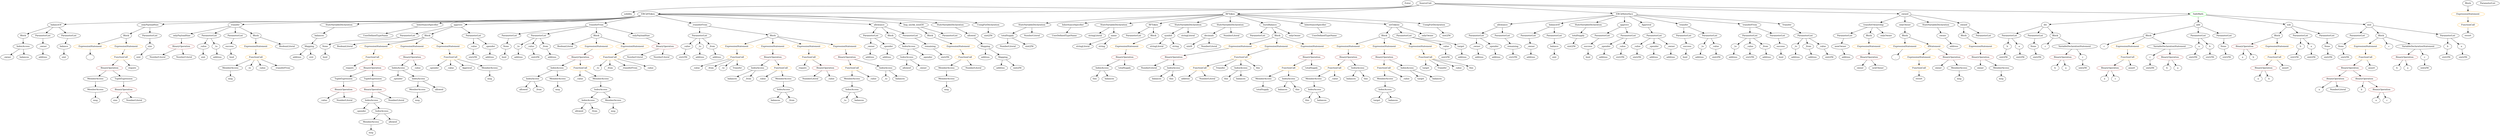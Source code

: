 strict digraph {
	graph [bb="0,0,14037,900"];
	node [label="\N"];
	Enter	[height=0.5,
		pos="7919.6,882",
		width=0.83628];
	Identifier_msg_9	[color=black,
		height=0.5,
		label=msg,
		pos="10985,378",
		width=0.75];
	Block_Unnamed_3	[color=black,
		height=0.5,
		label=Block,
		pos="12058,666",
		width=0.90558];
	Identifier_c_4	[color=black,
		height=0.5,
		label=c,
		pos="11812,594",
		width=0.75];
	Block_Unnamed_3 -> Identifier_c_4	[pos="e,11833,605.77 12027,659.25 11986,651.01 11910,634.33 11848,612 11846,611.45 11844,610.85 11843,610.22"];
	ExpressionStatement_Unnamed_2	[color=orange,
		height=0.5,
		label=ExpressionStatement,
		pos="11945,594",
		width=2.458];
	Block_Unnamed_3 -> ExpressionStatement_Unnamed_2	[pos="e,11971,611.57 12036,651.83 12021,642.21 11999,628.92 11981,617.61"];
	VariableDeclarationStatement_Unnamed_2	[color=black,
		height=0.5,
		label=VariableDeclarationStatement,
		pos="12171,594",
		width=3.3174];
	Block_Unnamed_3 -> VariableDeclarationStatement_Unnamed_2	[pos="e,12143,611.82 12079,651.83 12094,642.28 12116,629.1 12134,617.85"];
	VariableDeclaration_decimals	[color=black,
		height=0.5,
		label=decimals,
		pos="6807.6,666",
		width=1.1967];
	ElementaryTypeName_uint8	[color=black,
		height=0.5,
		label=uint8,
		pos="6697.6,594",
		width=0.7947];
	VariableDeclaration_decimals -> ElementaryTypeName_uint8	[pos="e,6717.3,607.55 6784.5,650.33 6767.7,639.64 6744.9,625.08 6726.8,613.58"];
	NumberLiteral_Unnamed_10	[color=black,
		height=0.5,
		label=NumberLiteral,
		pos="6807.6,594",
		width=1.765];
	VariableDeclaration_decimals -> NumberLiteral_Unnamed_10	[pos="e,6807.6,612.1 6807.6,647.7 6807.6,640.41 6807.6,631.73 6807.6,623.54"];
	NumberLiteral_Unnamed_3	[color=black,
		height=0.5,
		label=NumberLiteral,
		pos="893.59,522",
		width=1.765];
	FunctionDefinition_allowance	[color=black,
		height=0.5,
		label=allowance,
		pos="8413.6,738",
		width=1.3076];
	ParameterList_Unnamed_8	[color=black,
		height=0.5,
		label=ParameterList,
		pos="8272.6,666",
		width=1.7095];
	FunctionDefinition_allowance -> ParameterList_Unnamed_8	[pos="e,8302.8,682.01 8385.7,723.17 8365,712.87 8336.4,698.66 8313.1,687.11"];
	ParameterList_Unnamed_9	[color=black,
		height=0.5,
		label=ParameterList,
		pos="8413.6,666",
		width=1.7095];
	FunctionDefinition_allowance -> ParameterList_Unnamed_9	[pos="e,8413.6,684.1 8413.6,719.7 8413.6,712.41 8413.6,703.73 8413.6,695.54"];
	BinaryOperation_Unnamed_7	[color=brown,
		height=0.5,
		label=BinaryOperation,
		pos="12603,594",
		width=1.9867];
	Identifier_a_5	[color=black,
		height=0.5,
		label=a,
		pos="12593,522",
		width=0.75];
	BinaryOperation_Unnamed_7 -> Identifier_a_5	[pos="e,12595,540.1 12600,575.7 12599,568.32 12598,559.52 12597,551.25"];
	Identifier_b_4	[color=black,
		height=0.5,
		label=b,
		pos="12665,522",
		width=0.75];
	BinaryOperation_Unnamed_7 -> Identifier_b_4	[pos="e,12651,537.89 12618,576.05 12625,567.13 12635,556.06 12644,546.33"];
	BinaryOperation_Unnamed_12	[color=brown,
		height=0.5,
		label=BinaryOperation,
		pos="1023.6,594",
		width=1.9867];
	BinaryOperation_Unnamed_12 -> NumberLiteral_Unnamed_3	[pos="e,922.22,538.42 994.41,577.29 976.06,567.4 952.15,554.53 932.23,543.8"];
	NumberLiteral_Unnamed_4	[color=black,
		height=0.5,
		label=NumberLiteral,
		pos="1038.6,522",
		width=1.765];
	BinaryOperation_Unnamed_12 -> NumberLiteral_Unnamed_4	[pos="e,1034.9,540.1 1027.3,575.7 1028.9,568.32 1030.8,559.52 1032.5,551.25"];
	Identifier_allowed_1	[color=black,
		height=0.5,
		label=allowed,
		pos="2950.6,306",
		width=1.0858];
	ParameterList_Unnamed_11	[color=black,
		height=0.5,
		label=ParameterList,
		pos="9247.6,666",
		width=1.7095];
	VariableDeclaration__value_1	[color=black,
		height=0.5,
		label=_value,
		pos="9152.6,594",
		width=0.96103];
	ParameterList_Unnamed_11 -> VariableDeclaration__value_1	[pos="e,9171.9,609.25 9225.6,648.76 9212.2,638.96 9195.1,626.36 9180.9,615.83"];
	VariableDeclaration__spender	[color=black,
		height=0.5,
		label=_spender,
		pos="9250.6,594",
		width=1.2521];
	ParameterList_Unnamed_11 -> VariableDeclaration__spender	[pos="e,9249.9,612.1 9248.3,647.7 9248.6,640.41 9249,631.73 9249.4,623.54"];
	VariableDeclaration__owner	[color=black,
		height=0.5,
		label=_owner,
		pos="9352.6,594",
		width=1.0719];
	ParameterList_Unnamed_11 -> VariableDeclaration__owner	[pos="e,9331,609.39 9271.4,649.12 9286.2,639.23 9305.5,626.4 9321.5,615.72"];
	IndexAccess_Unnamed_7	[color=black,
		height=0.5,
		label=IndexAccess,
		pos="4299.6,450",
		width=1.6402];
	Identifier_balances_1	[color=black,
		height=0.5,
		label=balances,
		pos="4132.6,378",
		width=1.1828];
	IndexAccess_Unnamed_7 -> Identifier_balances_1	[pos="e,4162.1,391.39 4265.8,434.83 4238.8,423.53 4201,407.68 4172.5,395.75"];
	Identifier__from_3	[color=black,
		height=0.5,
		label=_from,
		pos="4226.6,378",
		width=0.93331];
	IndexAccess_Unnamed_7 -> Identifier__from_3	[pos="e,4242.3,394.04 4282.3,432.41 4272.8,423.31 4260.9,411.9 4250.5,401.96"];
	Block_Unnamed_13	[color=black,
		height=0.5,
		label=Block,
		pos="11041,666",
		width=0.90558];
	ExpressionStatement_Unnamed_17	[color=orange,
		height=0.5,
		label=ExpressionStatement,
		pos="11106,594",
		width=2.458];
	Block_Unnamed_13 -> ExpressionStatement_Unnamed_17	[pos="e,11090,611.96 11055,649.46 11063,640.87 11073,629.97 11082,620.19"];
	BinaryOperation_Unnamed_20	[color=brown,
		height=0.5,
		label=BinaryOperation,
		pos="2082.6,306",
		width=1.9867];
	IndexAccess_Unnamed_11	[color=black,
		height=0.5,
		label=IndexAccess,
		pos="2074.6,234",
		width=1.6402];
	BinaryOperation_Unnamed_20 -> IndexAccess_Unnamed_11	[pos="e,2076.5,252.1 2080.6,287.7 2079.8,280.41 2078.8,271.73 2077.9,263.54"];
	NumberLiteral_Unnamed_9	[color=black,
		height=0.5,
		label=NumberLiteral,
		pos="2215.6,234",
		width=1.765];
	BinaryOperation_Unnamed_20 -> NumberLiteral_Unnamed_9	[pos="e,2186.3,250.42 2112.4,289.29 2131.3,279.36 2155.9,266.41 2176.3,255.66"];
	IndexAccess_Unnamed_13	[color=black,
		height=0.5,
		label=IndexAccess,
		pos="2228.6,450",
		width=1.6402];
	Identifier__spender_2	[color=black,
		height=0.5,
		label=_spender,
		pos="2222.6,378",
		width=1.2521];
	IndexAccess_Unnamed_13 -> Identifier__spender_2	[pos="e,2224.1,396.1 2227.1,431.7 2226.5,424.41 2225.7,415.73 2225,407.54"];
	IndexAccess_Unnamed_14	[color=black,
		height=0.5,
		label=IndexAccess,
		pos="2344.6,378",
		width=1.6402];
	IndexAccess_Unnamed_13 -> IndexAccess_Unnamed_14	[pos="e,2318.9,394.49 2254.3,433.46 2270.6,423.68 2291.7,410.91 2309.5,400.2"];
	Parameter__value_3	[color=black,
		height=0.5,
		label=_value,
		pos="1147.6,594",
		width=0.96103];
	ElementaryTypeName_uint_4	[color=black,
		height=0.5,
		label=uint,
		pos="1147.6,522",
		width=0.75];
	Parameter__value_3 -> ElementaryTypeName_uint_4	[pos="e,1147.6,540.1 1147.6,575.7 1147.6,568.41 1147.6,559.73 1147.6,551.54"];
	FunctionCall_Unnamed_13	[color=orange,
		height=0.5,
		label=FunctionCall,
		pos="2079.6,522",
		width=1.6125];
	Identifier_require_2	[color=black,
		height=0.5,
		label=require,
		pos="1953.6,450",
		width=1.0026];
	FunctionCall_Unnamed_13 -> Identifier_require_2	[pos="e,1977.1,464.04 2052.2,505.81 2033.1,495.15 2007.3,480.83 1986.9,469.5"];
	BinaryOperation_Unnamed_18	[color=brown,
		height=0.5,
		label=BinaryOperation,
		pos="2079.6,450",
		width=1.9867];
	FunctionCall_Unnamed_13 -> BinaryOperation_Unnamed_18	[pos="e,2079.6,468.1 2079.6,503.7 2079.6,496.41 2079.6,487.73 2079.6,479.54"];
	FunctionDefinition_transferOwnership	[color=black,
		height=0.5,
		label=transferOwnership,
		pos="10522,738",
		width=2.1947];
	ParameterList_Unnamed_35	[color=black,
		height=0.5,
		label=ParameterList,
		pos="10359,666",
		width=1.7095];
	FunctionDefinition_transferOwnership -> ParameterList_Unnamed_35	[pos="e,10392,681.49 10486,721.64 10461,711.13 10429,697.14 10403,685.94"];
	Block_Unnamed_15	[color=black,
		height=0.5,
		label=Block,
		pos="10494,666",
		width=0.90558];
	FunctionDefinition_transferOwnership -> Block_Unnamed_15	[pos="e,10500,683.62 10515,719.7 10512,712.04 10508,702.85 10505,694.3"];
	ModifierInvocation_onlyOwner	[color=black,
		height=0.5,
		label=onlyOwner,
		pos="10596,666",
		width=1.4323];
	FunctionDefinition_transferOwnership -> ModifierInvocation_onlyOwner	[pos="e,10578,683.31 10540,720.05 10549,711.33 10560,700.54 10570,690.98"];
	Parameter__value_5	[color=black,
		height=0.5,
		label=_value,
		pos="3881.6,594",
		width=0.96103];
	ElementaryTypeName_uint256_26	[color=black,
		height=0.5,
		label=uint256,
		pos="3872.6,522",
		width=1.0442];
	Parameter__value_5 -> ElementaryTypeName_uint256_26	[pos="e,3874.8,540.1 3879.4,575.7 3878.4,568.32 3877.3,559.52 3876.2,551.25"];
	PragmaDirective_solidity	[color=black,
		height=0.5,
		label=solidity,
		pos="3554.6,810",
		width=1.0442];
	Parameter_b_2	[color=black,
		height=0.5,
		label=b,
		pos="12914,594",
		width=0.75];
	ElementaryTypeName_uint256_16	[color=black,
		height=0.5,
		label=uint256,
		pos="12893,522",
		width=1.0442];
	Parameter_b_2 -> ElementaryTypeName_uint256_16	[pos="e,12898,540.28 12909,576.05 12906,568.6 12904,559.64 12901,551.22"];
	Identifier__spender_3	[color=black,
		height=0.5,
		label=_spender,
		pos="2438.6,450",
		width=1.2521];
	StateVariableDeclaration_Unnamed_7	[color=black,
		height=0.5,
		label=StateVariableDeclaration,
		pos="5819.6,738",
		width=2.8184];
	VariableDeclaration_totalSupply_1	[color=black,
		height=0.5,
		label=totalSupply,
		pos="5684.6,666",
		width=1.4739];
	StateVariableDeclaration_Unnamed_7 -> VariableDeclaration_totalSupply_1	[pos="e,5712.8,681.64 5787.9,720.59 5768.5,710.49 5743.4,697.49 5722.8,686.83"];
	NumberLiteral_Unnamed_13	[color=black,
		height=0.5,
		label=NumberLiteral,
		pos="5819.6,666",
		width=1.765];
	StateVariableDeclaration_Unnamed_7 -> NumberLiteral_Unnamed_13	[pos="e,5819.6,684.1 5819.6,719.7 5819.6,712.41 5819.6,703.73 5819.6,695.54"];
	ExpressionStatement_Unnamed_4	[color=orange,
		height=0.5,
		label=ExpressionStatement,
		pos="507.59,594",
		width=2.458];
	Identifier__	[color=black,
		height=0.5,
		label=_,
		pos="507.59,522",
		width=0.75];
	ExpressionStatement_Unnamed_4 -> Identifier__	[pos="e,507.59,540.1 507.59,575.7 507.59,568.41 507.59,559.73 507.59,551.54"];
	ElementaryTypeName_address_25	[color=black,
		height=0.5,
		label=address,
		pos="8187.6,522",
		width=1.0996];
	ElementaryTypeName_address_26	[color=black,
		height=0.5,
		label=address,
		pos="6601.6,378",
		width=1.0996];
	BinaryOperation_Unnamed_14	[color=brown,
		height=0.5,
		label=BinaryOperation,
		pos="3757.6,594",
		width=1.9867];
	NumberLiteral_Unnamed_5	[color=black,
		height=0.5,
		label=NumberLiteral,
		pos="3608.6,522",
		width=1.765];
	BinaryOperation_Unnamed_14 -> NumberLiteral_Unnamed_5	[pos="e,3640.4,537.97 3724.9,577.64 3703.1,567.41 3674.3,553.88 3650.8,542.84"];
	NumberLiteral_Unnamed_6	[color=black,
		height=0.5,
		label=NumberLiteral,
		pos="3753.6,522",
		width=1.765];
	BinaryOperation_Unnamed_14 -> NumberLiteral_Unnamed_6	[pos="e,3754.6,540.1 3756.6,575.7 3756.2,568.41 3755.7,559.73 3755.2,551.54"];
	FunctionDefinition_balanceOf_1	[color=black,
		height=0.5,
		label=balanceOf,
		pos="314.59,738",
		width=1.3491];
	Block_Unnamed_6	[color=black,
		height=0.5,
		label=Block,
		pos="130.59,666",
		width=0.90558];
	FunctionDefinition_balanceOf_1 -> Block_Unnamed_6	[pos="e,156.31,677.54 280.92,724.73 252.09,714.15 209.5,698.35 172.59,684 170.69,683.26 168.75,682.5 166.79,681.73"];
	ParameterList_Unnamed_22	[color=black,
		height=0.5,
		label=ParameterList,
		pos="243.59,666",
		width=1.7095];
	FunctionDefinition_balanceOf_1 -> ParameterList_Unnamed_22	[pos="e,260.46,683.63 298.12,720.76 289.29,712.06 278.22,701.15 268.37,691.43"];
	ParameterList_Unnamed_23	[color=black,
		height=0.5,
		label=ParameterList,
		pos="384.59,666",
		width=1.7095];
	FunctionDefinition_balanceOf_1 -> ParameterList_Unnamed_23	[pos="e,367.96,683.63 330.82,720.76 339.45,712.14 350.22,701.36 359.86,691.73"];
	FunctionDefinition_balanceOf	[color=black,
		height=0.5,
		label=balanceOf,
		pos="8695.6,738",
		width=1.3491];
	ParameterList_Unnamed	[color=black,
		height=0.5,
		label=ParameterList,
		pos="8554.6,666",
		width=1.7095];
	FunctionDefinition_balanceOf -> ParameterList_Unnamed	[pos="e,8584.7,681.94 8667.4,723 8646.6,712.69 8618.1,698.52 8594.9,687.02"];
	ParameterList_Unnamed_1	[color=black,
		height=0.5,
		label=ParameterList,
		pos="8695.6,666",
		width=1.7095];
	FunctionDefinition_balanceOf -> ParameterList_Unnamed_1	[pos="e,8695.6,684.1 8695.6,719.7 8695.6,712.41 8695.6,703.73 8695.6,695.54"];
	Identifier_allowed	[color=black,
		height=0.5,
		label=allowed,
		pos="5116.6,450",
		width=1.0858];
	Parameter_None_2	[color=black,
		height=0.5,
		label=None,
		pos="13072,594",
		width=0.85014];
	ElementaryTypeName_uint256_17	[color=black,
		height=0.5,
		label=uint256,
		pos="13079,522",
		width=1.0442];
	Parameter_None_2 -> ElementaryTypeName_uint256_17	[pos="e,13077,540.1 13073,575.7 13074,568.41 13075,559.73 13076,551.54"];
	ElementaryTypeName_uint256_20	[color=black,
		height=0.5,
		label=uint256,
		pos="12500,522",
		width=1.0442];
	StateVariableDeclaration_Unnamed	[color=black,
		height=0.5,
		label=StateVariableDeclaration,
		pos="8882.6,738",
		width=2.8184];
	VariableDeclaration_totalSupply	[color=black,
		height=0.5,
		label=totalSupply,
		pos="8828.6,666",
		width=1.4739];
	StateVariableDeclaration_Unnamed -> VariableDeclaration_totalSupply	[pos="e,8841.4,683.62 8869.2,719.7 8862.9,711.52 8855.3,701.6 8848.3,692.58"];
	Identifier__value_8	[color=black,
		height=0.5,
		label=_value,
		pos="2340.6,450",
		width=0.96103];
	BooleanLiteral_Unnamed_2	[color=black,
		height=0.5,
		label=BooleanLiteral,
		pos="1961.6,594",
		width=1.7788];
	InheritanceSpecifier_Unnamed_1	[color=black,
		height=0.5,
		label=InheritanceSpecifier,
		pos="6045.6,738",
		width=2.3333];
	UserDefinedTypeName_Unnamed_1	[color=black,
		height=0.5,
		label=UserDefinedTypeName,
		pos="5999.6,666",
		width=2.7214];
	InheritanceSpecifier_Unnamed_1 -> UserDefinedTypeName_Unnamed_1	[pos="e,6010.8,684.1 6034.2,719.7 6029,711.81 6022.8,702.3 6017,693.55"];
	Parameter__to_1	[color=black,
		height=0.5,
		label=_to,
		pos="9715.6,594",
		width=0.75];
	ElementaryTypeName_address_3	[color=black,
		height=0.5,
		label=address,
		pos="9708.6,522",
		width=1.0996];
	Parameter__to_1 -> ElementaryTypeName_address_3	[pos="e,9710.3,540.1 9713.9,575.7 9713.1,568.41 9712.3,559.73 9711.4,551.54"];
	FunctionCall_Unnamed_11	[color=orange,
		height=0.5,
		label=FunctionCall,
		pos="4823.6,450",
		width=1.6125];
	MemberAccess_Unnamed_9	[color=black,
		height=0.5,
		label=MemberAccess,
		pos="4823.6,378",
		width=1.9174];
	FunctionCall_Unnamed_11 -> MemberAccess_Unnamed_9	[pos="e,4823.6,396.1 4823.6,431.7 4823.6,424.41 4823.6,415.73 4823.6,407.54"];
	Identifier__value_5	[color=black,
		height=0.5,
		label=_value,
		pos="4945.6,378",
		width=0.96103];
	FunctionCall_Unnamed_11 -> Identifier__value_5	[pos="e,4923,391.98 4850.4,433.64 4868.9,423.01 4893.6,408.82 4913.2,397.56"];
	ElementaryTypeName_address	[color=black,
		height=0.5,
		label=address,
		pos="8579.6,522",
		width=1.0996];
	ExpressionStatement_Unnamed_14	[color=orange,
		height=0.5,
		label=ExpressionStatement,
		pos="2132.6,594",
		width=2.458];
	ExpressionStatement_Unnamed_14 -> FunctionCall_Unnamed_13	[pos="e,2092.3,539.79 2119.8,576.05 2113.6,567.89 2106,557.91 2099.1,548.82"];
	ElementaryTypeName_uint256_30	[color=black,
		height=0.5,
		label=uint256,
		pos="8092.6,522",
		width=1.0442];
	ElementaryTypeName_address_19	[color=black,
		height=0.5,
		label=address,
		pos="2931.6,522",
		width=1.0996];
	ParameterList_Unnamed_24	[color=black,
		height=0.5,
		label=ParameterList,
		pos="4910.6,666",
		width=1.7095];
	Parameter__owner_3	[color=black,
		height=0.5,
		label=_owner,
		pos="4910.6,594",
		width=1.0719];
	ParameterList_Unnamed_24 -> Parameter__owner_3	[pos="e,4910.6,612.1 4910.6,647.7 4910.6,640.41 4910.6,631.73 4910.6,623.54"];
	Parameter__spender_2	[color=black,
		height=0.5,
		label=_spender,
		pos="5012.6,594",
		width=1.2521];
	ParameterList_Unnamed_24 -> Parameter__spender_2	[pos="e,4990.7,610.03 4934,648.94 4948.1,639.25 4966.3,626.78 4981.6,616.27"];
	FunctionDefinition_div	[color=black,
		height=0.5,
		label=div,
		pos="11505,738",
		width=0.75];
	ParameterList_Unnamed_14	[color=black,
		height=0.5,
		label=ParameterList,
		pos="11308,666",
		width=1.7095];
	FunctionDefinition_div -> ParameterList_Unnamed_14	[pos="e,11346,680.57 11481,728.7 11451,717.84 11396,698.54 11357,684.41"];
	ParameterList_Unnamed_15	[color=black,
		height=0.5,
		label=ParameterList,
		pos="11449,666",
		width=1.7095];
	FunctionDefinition_div -> ParameterList_Unnamed_15	[pos="e,11462,683.63 11492,721.81 11486,713.28 11477,702.4 11469,692.6"];
	Block_Unnamed_1	[color=black,
		height=0.5,
		label=Block,
		pos="11561,666",
		width=0.90558];
	FunctionDefinition_div -> Block_Unnamed_1	[pos="e,11548,682.64 11517,721.81 11524,712.94 11533,701.55 11541,691.45"];
	BinaryOperation_Unnamed_26	[color=brown,
		height=0.5,
		label=BinaryOperation,
		pos="7562.6,522",
		width=1.9867];
	FunctionCall_Unnamed_16	[color=orange,
		height=0.5,
		label=FunctionCall,
		pos="7461.6,450",
		width=1.6125];
	BinaryOperation_Unnamed_26 -> FunctionCall_Unnamed_16	[pos="e,7484.4,466.83 7538.9,504.59 7525.4,495.24 7508.3,483.4 7493.7,473.23"];
	IndexAccess_Unnamed_16	[color=black,
		height=0.5,
		label=IndexAccess,
		pos="7596.6,450",
		width=1.6402];
	BinaryOperation_Unnamed_26 -> IndexAccess_Unnamed_16	[pos="e,7588.3,468.1 7571,503.7 7574.7,496.07 7579.1,486.92 7583.3,478.4"];
	Identifier__to_1	[color=black,
		height=0.5,
		label=_to,
		pos="3389.6,450",
		width=0.75];
	Block_Unnamed_2	[color=black,
		height=0.5,
		label=Block,
		pos="12781,666",
		width=0.90558];
	Block_Unnamed_2 -> BinaryOperation_Unnamed_7	[pos="e,12640,609.71 12755,654.82 12727,644.11 12684,627.01 12650,613.84"];
	ExpressionStatement_Unnamed_1	[color=orange,
		height=0.5,
		label=ExpressionStatement,
		pos="12781,594",
		width=2.458];
	Block_Unnamed_2 -> ExpressionStatement_Unnamed_1	[pos="e,12781,612.1 12781,647.7 12781,640.41 12781,631.73 12781,623.54"];
	Parameter_success_3	[color=black,
		height=0.5,
		label=success,
		pos="1312.6,594",
		width=1.1135];
	ElementaryTypeName_bool_3	[color=black,
		height=0.5,
		label=bool,
		pos="1317.6,522",
		width=0.76697];
	Parameter_success_3 -> ElementaryTypeName_bool_3	[pos="e,1316.4,540.1 1313.8,575.7 1314.3,568.41 1315,559.73 1315.6,551.54"];
	Identifier_b_2	[color=black,
		height=0.5,
		label=b,
		pos="11532,450",
		width=0.75];
	Parameter__value_7	[color=black,
		height=0.5,
		label=_value,
		pos="8093.6,594",
		width=0.96103];
	Parameter__value_7 -> ElementaryTypeName_uint256_30	[pos="e,8092.8,540.1 8093.3,575.7 8093.2,568.41 8093.1,559.73 8093,551.54"];
	Parameter__to	[color=black,
		height=0.5,
		label=_to,
		pos="9534.6,594",
		width=0.75];
	ElementaryTypeName_address_1	[color=black,
		height=0.5,
		label=address,
		pos="9518.6,522",
		width=1.0996];
	Parameter__to -> ElementaryTypeName_address_1	[pos="e,9522.5,540.1 9530.6,575.7 9528.9,568.32 9526.9,559.52 9525,551.25"];
	Identifier_msg_5	[color=black,
		height=0.5,
		label=msg,
		pos="2072.6,18",
		width=0.75];
	Identifier_balances_6	[color=black,
		height=0.5,
		label=balances,
		pos="7558.6,378",
		width=1.1828];
	Parameter_None_4	[color=black,
		height=0.5,
		label=None,
		pos="2855.6,594",
		width=0.85014];
	ElementaryTypeName_bool_4	[color=black,
		height=0.5,
		label=bool,
		pos="2846.6,522",
		width=0.76697];
	Parameter_None_4 -> ElementaryTypeName_bool_4	[pos="e,2848.8,540.1 2853.4,575.7 2852.4,568.32 2851.3,559.52 2850.2,551.25"];
	StateVariableDeclaration_Unnamed_4	[color=black,
		height=0.5,
		label=StateVariableDeclaration,
		pos="6271.6,738",
		width=2.8184];
	stringLiteral_Unnamed_1	[color=black,
		height=0.5,
		label=stringLiteral,
		pos="6169.6,666",
		width=1.5016];
	StateVariableDeclaration_Unnamed_4 -> stringLiteral_Unnamed_1	[pos="e,6192.3,682.59 6246.9,720.05 6233.3,710.69 6216.2,698.96 6201.5,688.91"];
	VariableDeclaration_name	[color=black,
		height=0.5,
		label=name,
		pos="6271.6,666",
		width=0.83628];
	StateVariableDeclaration_Unnamed_4 -> VariableDeclaration_name	[pos="e,6271.6,684.1 6271.6,719.7 6271.6,712.41 6271.6,703.73 6271.6,695.54"];
	FunctionDefinition_approve	[color=black,
		height=0.5,
		label=approve,
		pos="9082.6,738",
		width=1.1412];
	ParameterList_Unnamed_7	[color=black,
		height=0.5,
		label=ParameterList,
		pos="8961.6,666",
		width=1.7095];
	FunctionDefinition_approve -> ParameterList_Unnamed_7	[pos="e,8988.3,682.43 9058.4,723 9041.1,713.01 9017.6,699.4 8998.1,688.1"];
	ParameterList_Unnamed_6	[color=black,
		height=0.5,
		label=ParameterList,
		pos="9102.6,666",
		width=1.7095];
	FunctionDefinition_approve -> ParameterList_Unnamed_6	[pos="e,9097.7,684.1 9087.5,719.7 9089.7,712.24 9092.2,703.32 9094.6,694.97"];
	Identifier_owner_1	[color=black,
		height=0.5,
		label=owner,
		pos="10864,450",
		width=0.93331];
	Parameter_balance	[color=black,
		height=0.5,
		label=balance,
		pos="8674.6,594",
		width=1.0719];
	ElementaryTypeName_uint	[color=black,
		height=0.5,
		label=uint,
		pos="8674.6,522",
		width=0.75];
	Parameter_balance -> ElementaryTypeName_uint	[pos="e,8674.6,540.1 8674.6,575.7 8674.6,568.41 8674.6,559.73 8674.6,551.54"];
	ModifierDefinition_onlyOwner	[color=black,
		height=0.5,
		label=onlyOwner,
		pos="10700,738",
		width=1.4323];
	Block_Unnamed_14	[color=black,
		height=0.5,
		label=Block,
		pos="10700,666",
		width=0.90558];
	ModifierDefinition_onlyOwner -> Block_Unnamed_14	[pos="e,10700,684.1 10700,719.7 10700,712.41 10700,703.73 10700,695.54"];
	FunctionCall_Unnamed_1	[color=orange,
		height=0.5,
		label=FunctionCall,
		pos="12779,522",
		width=1.6125];
	ExpressionStatement_Unnamed_1 -> FunctionCall_Unnamed_1	[pos="e,12779,540.1 12780,575.7 12780,568.41 12780,559.73 12779,551.54"];
	ParameterList_Unnamed_13	[color=black,
		height=0.5,
		label=ParameterList,
		pos="13236,666",
		width=1.7095];
	Parameter_None	[color=black,
		height=0.5,
		label=None,
		pos="13155,594",
		width=0.85014];
	ParameterList_Unnamed_13 -> Parameter_None	[pos="e,13171,609.34 13216,648.41 13205,638.94 13192,626.95 13180,616.74"];
	BinaryOperation_Unnamed_2	[color=brown,
		height=0.5,
		label=BinaryOperation,
		pos="13133,378",
		width=1.9867];
	Identifier_a_1	[color=black,
		height=0.5,
		label=a,
		pos="13037,306",
		width=0.75];
	BinaryOperation_Unnamed_2 -> Identifier_a_1	[pos="e,13054,319.88 13110,360.76 13096,350.56 13078,337.33 13063,326.55"];
	NumberLiteral_Unnamed	[color=black,
		height=0.5,
		label=NumberLiteral,
		pos="13146,306",
		width=1.765];
	BinaryOperation_Unnamed_2 -> NumberLiteral_Unnamed	[pos="e,13142,324.1 13136,359.7 13137,352.32 13139,343.52 13140,335.25"];
	Identifier__value_9	[color=black,
		height=0.5,
		label=_value,
		pos="2536.6,450",
		width=0.96103];
	ElementaryTypeName_uint_3	[color=black,
		height=0.5,
		label=uint,
		pos="362.59,522",
		width=0.75];
	ParameterList_Unnamed_3	[color=black,
		height=0.5,
		label=ParameterList,
		pos="9421.6,666",
		width=1.7095];
	Parameter_success	[color=black,
		height=0.5,
		label=success,
		pos="9449.6,594",
		width=1.1135];
	ParameterList_Unnamed_3 -> Parameter_success	[pos="e,9442.7,612.1 9428.5,647.7 9431.5,640.15 9435.1,631.12 9438.5,622.68"];
	ModifierDefinition_onlyPayloadSize	[color=black,
		height=0.5,
		label=onlyPayloadSize,
		pos="835.59,738",
		width=2.0006];
	Block_Unnamed_4	[color=black,
		height=0.5,
		label=Block,
		pos="702.59,666",
		width=0.90558];
	ModifierDefinition_onlyPayloadSize -> Block_Unnamed_4	[pos="e,725.72,679.18 805.74,721.29 784.94,710.34 757.19,695.74 735.71,684.43"];
	ParameterList_Unnamed_20	[color=black,
		height=0.5,
		label=ParameterList,
		pos="835.59,666",
		width=1.7095];
	ModifierDefinition_onlyPayloadSize -> ParameterList_Unnamed_20	[pos="e,835.59,684.1 835.59,719.7 835.59,712.41 835.59,703.73 835.59,695.54"];
	Identifier_target	[color=black,
		height=0.5,
		label=target,
		pos="7966.6,378",
		width=0.864];
	BinaryOperation_Unnamed	[color=brown,
		height=0.5,
		label=BinaryOperation,
		pos="13517,522",
		width=1.9867];
	Identifier_b	[color=black,
		height=0.5,
		label=b,
		pos="13462,450",
		width=0.75];
	BinaryOperation_Unnamed -> Identifier_b	[pos="e,13474,466.36 13503,504.05 13497,495.44 13488,484.81 13481,475.33"];
	Identifier_a	[color=black,
		height=0.5,
		label=a,
		pos="13534,450",
		width=0.75];
	BinaryOperation_Unnamed -> Identifier_a	[pos="e,13529,468.1 13521,503.7 13523,496.32 13525,487.52 13527,479.25"];
	ElementaryTypeName_uint256_12	[color=black,
		height=0.5,
		label=uint256,
		pos="11233,522",
		width=1.0442];
	Block_Unnamed_7	[color=black,
		height=0.5,
		label=Block,
		pos="5022.6,666",
		width=0.90558];
	IndexAccess_Unnamed_1	[color=black,
		height=0.5,
		label=IndexAccess,
		pos="5134.6,594",
		width=1.6402];
	Block_Unnamed_7 -> IndexAccess_Unnamed_1	[pos="e,5109.7,610.55 5043.7,651.83 5059.6,641.9 5081.7,628.05 5100.2,616.51"];
	Identifier_msg_2	[color=black,
		height=0.5,
		label=msg,
		pos="1305.6,378",
		width=0.75];
	ElementaryTypeName_uint256_27	[color=black,
		height=0.5,
		label=uint256,
		pos="2663.6,522",
		width=1.0442];
	FunctionDefinition_transfer_1	[color=black,
		height=0.5,
		label=transfer,
		pos="1332.6,738",
		width=1.0719];
	ModifierInvocation_onlyPayloadSize	[color=black,
		height=0.5,
		label=onlyPayloadSize,
		pos="1031.6,666",
		width=2.0006];
	FunctionDefinition_transfer_1 -> ModifierInvocation_onlyPayloadSize	[pos="e,1083,678.95 1298.6,729.11 1249,717.57 1155.9,695.91 1093.8,681.47"];
	ParameterList_Unnamed_27	[color=black,
		height=0.5,
		label=ParameterList,
		pos="1191.6,666",
		width=1.7095];
	FunctionDefinition_transfer_1 -> ParameterList_Unnamed_27	[pos="e,1221.9,682.07 1306.7,724.16 1285.9,713.81 1256.2,699.07 1232.2,687.15"];
	ParameterList_Unnamed_28	[color=black,
		height=0.5,
		label=ParameterList,
		pos="1332.6,666",
		width=1.7095];
	FunctionDefinition_transfer_1 -> ParameterList_Unnamed_28	[pos="e,1332.6,684.1 1332.6,719.7 1332.6,712.41 1332.6,703.73 1332.6,695.54"];
	Block_Unnamed_9	[color=black,
		height=0.5,
		label=Block,
		pos="1459.6,666",
		width=0.90558];
	FunctionDefinition_transfer_1 -> Block_Unnamed_9	[pos="e,1437.2,679.34 1356.8,723.67 1376.8,712.64 1405.4,696.88 1427.3,684.78"];
	Parameter__to_3	[color=black,
		height=0.5,
		label=_to,
		pos="2931.6,594",
		width=0.75];
	Parameter__to_3 -> ElementaryTypeName_address_19	[pos="e,2931.6,540.1 2931.6,575.7 2931.6,568.41 2931.6,559.73 2931.6,551.54"];
	ExpressionStatement_Unnamed_13	[color=orange,
		height=0.5,
		label=ExpressionStatement,
		pos="4180.6,594",
		width=2.458];
	FunctionCall_Unnamed_12	[color=orange,
		height=0.5,
		label=FunctionCall,
		pos="4180.6,522",
		width=1.6125];
	ExpressionStatement_Unnamed_13 -> FunctionCall_Unnamed_12	[pos="e,4180.6,540.1 4180.6,575.7 4180.6,568.41 4180.6,559.73 4180.6,551.54"];
	Identifier___1	[color=black,
		height=0.5,
		label=_,
		pos="10627,522",
		width=0.75];
	ParameterList_Unnamed_25	[color=black,
		height=0.5,
		label=ParameterList,
		pos="5134.6,666",
		width=1.7095];
	Parameter_remaining_1	[color=black,
		height=0.5,
		label=remaining,
		pos="5257.6,594",
		width=1.2798];
	ParameterList_Unnamed_25 -> Parameter_remaining_1	[pos="e,5232.5,609.3 5161.9,649.46 5179.8,639.29 5203.3,625.9 5222.6,614.94"];
	FunctionDefinition_RFToken	[color=black,
		height=0.5,
		label=RFToken,
		pos="6493.6,738",
		width=1.2937];
	ParameterList_Unnamed_36	[color=black,
		height=0.5,
		label=ParameterList,
		pos="6381.6,666",
		width=1.7095];
	FunctionDefinition_RFToken -> ParameterList_Unnamed_36	[pos="e,6406.9,682.8 6469.8,722.15 6454.2,712.4 6433.6,699.48 6416.1,688.6"];
	Block_Unnamed_16	[color=black,
		height=0.5,
		label=Block,
		pos="6493.6,666",
		width=0.90558];
	FunctionDefinition_RFToken -> Block_Unnamed_16	[pos="e,6493.6,684.1 6493.6,719.7 6493.6,712.41 6493.6,703.73 6493.6,695.54"];
	IndexAccess_Unnamed_3	[color=black,
		height=0.5,
		label=IndexAccess,
		pos="3151.6,450",
		width=1.6402];
	IndexAccess_Unnamed_4	[color=black,
		height=0.5,
		label=IndexAccess,
		pos="3008.6,378",
		width=1.6402];
	IndexAccess_Unnamed_3 -> IndexAccess_Unnamed_4	[pos="e,3038.9,393.82 3121.3,434.15 3100.2,423.85 3072,410.02 3049,398.78"];
	MemberAccess_Unnamed_5	[color=black,
		height=0.5,
		label=MemberAccess,
		pos="3154.6,378",
		width=1.9174];
	IndexAccess_Unnamed_3 -> MemberAccess_Unnamed_5	[pos="e,3153.9,396.1 3152.3,431.7 3152.6,424.41 3153,415.73 3153.4,407.54"];
	MemberAccess_Unnamed_4	[color=black,
		height=0.5,
		label=MemberAccess,
		pos="1305.6,450",
		width=1.9174];
	MemberAccess_Unnamed_4 -> Identifier_msg_2	[pos="e,1305.6,396.1 1305.6,431.7 1305.6,424.41 1305.6,415.73 1305.6,407.54"];
	Parameter__owner	[color=black,
		height=0.5,
		label=_owner,
		pos="8579.6,594",
		width=1.0719];
	Parameter__owner -> ElementaryTypeName_address	[pos="e,8579.6,540.1 8579.6,575.7 8579.6,568.41 8579.6,559.73 8579.6,551.54"];
	IndexAccess_Unnamed_10	[color=black,
		height=0.5,
		label=IndexAccess,
		pos="4823.6,306",
		width=1.6402];
	Identifier__to_3	[color=black,
		height=0.5,
		label=_to,
		pos="4779.6,234",
		width=0.75];
	IndexAccess_Unnamed_10 -> Identifier__to_3	[pos="e,4789.5,250.83 4812.9,288.05 4807.7,279.73 4801.3,269.54 4795.5,260.32"];
	Identifier_balances_4	[color=black,
		height=0.5,
		label=balances,
		pos="4867.6,234",
		width=1.1828];
	IndexAccess_Unnamed_10 -> Identifier_balances_4	[pos="e,4857,251.79 4834.2,288.05 4839.3,280.06 4845.4,270.33 4851,261.4"];
	FunctionCall_Unnamed_19	[color=orange,
		height=0.5,
		label=FunctionCall,
		pos="7195.6,450",
		width=1.6125];
	MemberAccess_Unnamed_17	[color=black,
		height=0.5,
		label=MemberAccess,
		pos="7049.6,378",
		width=1.9174];
	FunctionCall_Unnamed_19 -> MemberAccess_Unnamed_17	[pos="e,7081.7,394.38 7165,434.33 7143.8,424.17 7115.4,410.53 7092,399.33"];
	IndexAccess_Unnamed_20	[color=black,
		height=0.5,
		label=IndexAccess,
		pos="7195.6,378",
		width=1.6402];
	FunctionCall_Unnamed_19 -> IndexAccess_Unnamed_20	[pos="e,7195.6,396.1 7195.6,431.7 7195.6,424.41 7195.6,415.73 7195.6,407.54"];
	ParameterList_Unnamed_33	[color=black,
		height=0.5,
		label=ParameterList,
		pos="2339.6,666",
		width=1.7095];
	Parameter_None_5	[color=black,
		height=0.5,
		label=None,
		pos="1848.6,594",
		width=0.85014];
	ParameterList_Unnamed_33 -> Parameter_None_5	[pos="e,1871.4,606.13 2294.7,653.25 2286.1,651.28 2277.1,649.41 2268.6,648 2101.2,620.18 2053,653.67 1888.6,612 1886.4,611.46 1884.3,610.82 \
1882.1,610.11"];
	ExpressionStatement_Unnamed_7	[color=orange,
		height=0.5,
		label=ExpressionStatement,
		pos="1459.6,594",
		width=2.458];
	FunctionCall_Unnamed_6	[color=orange,
		height=0.5,
		label=FunctionCall,
		pos="1459.6,522",
		width=1.6125];
	ExpressionStatement_Unnamed_7 -> FunctionCall_Unnamed_6	[pos="e,1459.6,540.1 1459.6,575.7 1459.6,568.41 1459.6,559.73 1459.6,551.54"];
	BinaryOperation_Unnamed_16	[color=brown,
		height=0.5,
		label=BinaryOperation,
		pos="4375.6,522",
		width=1.9867];
	BinaryOperation_Unnamed_16 -> IndexAccess_Unnamed_7	[pos="e,4317.5,467.47 4357.6,504.41 4348.1,495.69 4336.3,484.85 4325.9,475.21"];
	FunctionCall_Unnamed_10	[color=orange,
		height=0.5,
		label=FunctionCall,
		pos="4434.6,450",
		width=1.6125];
	BinaryOperation_Unnamed_16 -> FunctionCall_Unnamed_10	[pos="e,4420.4,467.79 4389.9,504.05 4396.8,495.8 4405.3,485.7 4413.1,476.54"];
	Block_Unnamed_5	[color=black,
		height=0.5,
		label=Block,
		pos="13864,882",
		width=0.90558];
	ExpressionStatement_Unnamed_5	[color=orange,
		height=0.5,
		label=ExpressionStatement,
		pos="13864,810",
		width=2.458];
	Block_Unnamed_5 -> ExpressionStatement_Unnamed_5	[pos="e,13864,828.1 13864,863.7 13864,856.41 13864,847.73 13864,839.54"];
	MemberAccess_Unnamed_15	[color=black,
		height=0.5,
		label=MemberAccess,
		pos="7341.6,378",
		width=1.9174];
	IndexAccess_Unnamed_17	[color=black,
		height=0.5,
		label=IndexAccess,
		pos="7348.6,306",
		width=1.6402];
	MemberAccess_Unnamed_15 -> IndexAccess_Unnamed_17	[pos="e,7346.9,324.1 7343.3,359.7 7344,352.41 7344.9,343.73 7345.7,335.54"];
	ParameterList_Unnamed_38	[color=black,
		height=0.5,
		label=ParameterList,
		pos="7075.6,666",
		width=1.7095];
	ModifierInvocation_onlyPayloadSize -> BinaryOperation_Unnamed_12	[pos="e,1025.5,612.1 1029.6,647.7 1028.8,640.41 1027.8,631.73 1026.9,623.54"];
	Parameter_b_1	[color=black,
		height=0.5,
		label=b,
		pos="11246,594",
		width=0.75];
	ParameterList_Unnamed_14 -> Parameter_b_1	[pos="e,11259,609.89 11293,648.05 11285,639.13 11275,628.06 11266,618.33"];
	Parameter_a_1	[color=black,
		height=0.5,
		label=a,
		pos="11322,594",
		width=0.75];
	ParameterList_Unnamed_14 -> Parameter_a_1	[pos="e,11318,612.1 11311,647.7 11313,640.32 11314,631.52 11316,623.25"];
	VariableDeclaration__to	[color=black,
		height=0.5,
		label=_to,
		pos="10069,594",
		width=0.75];
	ElementaryTypeName_address_8	[color=black,
		height=0.5,
		label=address,
		pos="10069,522",
		width=1.0996];
	VariableDeclaration__to -> ElementaryTypeName_address_8	[pos="e,10069,540.1 10069,575.7 10069,568.41 10069,559.73 10069,551.54"];
	Identifier_balances_10	[color=black,
		height=0.5,
		label=balances,
		pos="7156.6,306",
		width=1.1828];
	Parameter_None_1	[color=black,
		height=0.5,
		label=None,
		pos="11408,594",
		width=0.85014];
	ParameterList_Unnamed_15 -> Parameter_None_1	[pos="e,11417,611.31 11439,648.05 11434,639.94 11428,630.04 11423,621.01"];
	Identifier__value_6	[color=black,
		height=0.5,
		label=_value,
		pos="3928.6,450",
		width=0.96103];
	EventDefinition_Approval	[color=black,
		height=0.5,
		label=Approval,
		pos="9203.6,738",
		width=1.266];
	EventDefinition_Approval -> ParameterList_Unnamed_11	[pos="e,9237,683.79 9214.2,720.05 9219.3,712.06 9225.4,702.33 9231,693.4"];
	Block_Unnamed_8	[color=black,
		height=0.5,
		label=Block,
		pos="5246.6,666",
		width=0.90558];
	ExpressionStatement_Unnamed_6	[color=orange,
		height=0.5,
		label=ExpressionStatement,
		pos="5410.6,594",
		width=2.458];
	Block_Unnamed_8 -> ExpressionStatement_Unnamed_6	[pos="e,5373.7,610.74 5271.9,654.22 5296.2,643.82 5333.7,627.84 5363.5,615.09"];
	ExpressionStatement_Unnamed_22	[color=orange,
		height=0.5,
		label=ExpressionStatement,
		pos="7562.6,594",
		width=2.458];
	ExpressionStatement_Unnamed_22 -> BinaryOperation_Unnamed_26	[pos="e,7562.6,540.1 7562.6,575.7 7562.6,568.41 7562.6,559.73 7562.6,551.54"];
	Identifier_b_5	[color=black,
		height=0.5,
		label=b,
		pos="12162,450",
		width=0.75];
	ParameterList_Unnamed_27 -> Parameter__value_3	[pos="e,1157.8,611.31 1180.9,648.05 1175.8,639.94 1169.6,630.04 1163.9,621.01"];
	Parameter__to_2	[color=black,
		height=0.5,
		label=_to,
		pos="1227.6,594",
		width=0.75];
	ParameterList_Unnamed_27 -> Parameter__to_2	[pos="e,1219.3,611.14 1200.5,647.7 1204.6,639.75 1209.5,630.16 1214,621.34"];
	BinaryOperation_Unnamed_10	[color=brown,
		height=0.5,
		label=BinaryOperation,
		pos="618.59,450",
		width=1.9867];
	MemberAccess_Unnamed	[color=black,
		height=0.5,
		label=MemberAccess,
		pos="538.59,378",
		width=1.9174];
	BinaryOperation_Unnamed_10 -> MemberAccess_Unnamed	[pos="e,557.69,395.71 599.63,432.41 589.64,423.67 577.2,412.79 566.17,403.13"];
	TupleExpression_Unnamed	[color=black,
		height=0.5,
		label=TupleExpression,
		pos="699.59,378",
		width=2.0422];
	BinaryOperation_Unnamed_10 -> TupleExpression_Unnamed	[pos="e,680.25,395.71 637.78,432.41 647.9,423.67 660.49,412.79 671.67,403.13"];
	ElementaryTypeName_address_23	[color=black,
		height=0.5,
		label=address,
		pos="10960,594",
		width=1.0996];
	Block_Unnamed_18	[color=black,
		height=0.5,
		label=Block,
		pos="7187.6,666",
		width=0.90558];
	ExpressionStatement_Unnamed_27	[color=orange,
		height=0.5,
		label=ExpressionStatement,
		pos="6977.6,594",
		width=2.458];
	Block_Unnamed_18 -> ExpressionStatement_Unnamed_27	[pos="e,7027.2,609.27 7162.6,654.21 7157.3,652.07 7151.8,649.89 7146.6,648 7110.9,635.03 7070.3,622.23 7037.8,612.47"];
	ExpressionStatement_Unnamed_26	[color=orange,
		height=0.5,
		label=ExpressionStatement,
		pos="7172.6,594",
		width=2.458];
	Block_Unnamed_18 -> ExpressionStatement_Unnamed_26	[pos="e,7176.3,612.1 7183.9,647.7 7182.3,640.32 7180.4,631.52 7178.6,623.25"];
	ExpressionStatement_Unnamed_25	[color=orange,
		height=0.5,
		label=ExpressionStatement,
		pos="7367.6,594",
		width=2.458];
	Block_Unnamed_18 -> ExpressionStatement_Unnamed_25	[pos="e,7326.4,610.34 7213.1,654.28 7218.2,652.17 7223.6,649.99 7228.6,648 7257.4,636.55 7289.7,624.19 7315.9,614.29"];
	ParameterList_Unnamed_30	[color=black,
		height=0.5,
		label=ParameterList,
		pos="2862.6,666",
		width=1.7095];
	ParameterList_Unnamed_30 -> Parameter_None_4	[pos="e,2857.3,612.1 2860.9,647.7 2860.1,640.41 2859.3,631.73 2858.4,623.54"];
	BinaryOperation_Unnamed_29	[color=brown,
		height=0.5,
		label=BinaryOperation,
		pos="6531.6,522",
		width=1.9867];
	NumberLiteral_Unnamed_15	[color=black,
		height=0.5,
		label=NumberLiteral,
		pos="6390.6,450",
		width=1.765];
	BinaryOperation_Unnamed_29 -> NumberLiteral_Unnamed_15	[pos="e,6420.8,466.01 6500.3,505.46 6479.8,495.31 6452.9,481.95 6430.9,471.01"];
	IndexAccess_Unnamed_22	[color=black,
		height=0.5,
		label=IndexAccess,
		pos="6531.6,450",
		width=1.6402];
	BinaryOperation_Unnamed_29 -> IndexAccess_Unnamed_22	[pos="e,6531.6,468.1 6531.6,503.7 6531.6,496.41 6531.6,487.73 6531.6,479.54"];
	Identifier__owner	[color=black,
		height=0.5,
		label=_owner,
		pos="38.589,522",
		width=1.0719];
	MemberAccess_Unnamed_2	[color=black,
		height=0.5,
		label=MemberAccess,
		pos="5368.6,450",
		width=1.9174];
	MemberAccess_Unnamed_3	[color=black,
		height=0.5,
		label=MemberAccess,
		pos="5368.6,378",
		width=1.9174];
	MemberAccess_Unnamed_2 -> MemberAccess_Unnamed_3	[pos="e,5368.6,396.1 5368.6,431.7 5368.6,424.41 5368.6,415.73 5368.6,407.54"];
	BooleanLiteral_Unnamed_1	[color=black,
		height=0.5,
		label=BooleanLiteral,
		pos="3213.6,594",
		width=1.7788];
	FunctionDefinition_add	[color=black,
		height=0.5,
		label=add,
		pos="12337,738",
		width=0.75];
	FunctionDefinition_add -> Block_Unnamed_3	[pos="e,12087,674.34 12312,730.79 12264,718.68 12157,691.82 12098,677.11"];
	ParameterList_Unnamed_18	[color=black,
		height=0.5,
		label=ParameterList,
		pos="12337,666",
		width=1.7095];
	FunctionDefinition_add -> ParameterList_Unnamed_18	[pos="e,12337,684.1 12337,719.7 12337,712.41 12337,703.73 12337,695.54"];
	ParameterList_Unnamed_19	[color=black,
		height=0.5,
		label=ParameterList,
		pos="12480,666",
		width=1.7095];
	FunctionDefinition_add -> ParameterList_Unnamed_19	[pos="e,12449,681.96 12358,726.52 12379,716.08 12413,699.8 12439,686.9"];
	ContractDefinition_ERC20Token	[color=black,
		height=0.5,
		label=ERC20Token,
		pos="3672.6,810",
		width=1.7234];
	ContractDefinition_ERC20Token -> FunctionDefinition_balanceOf_1	[pos="e,362.76,741.27 3628.9,796.94 3620,794.91 3610.5,793.11 3601.6,792 3287.7,752.93 1070.8,764.11 754.59,756 618.47,752.51 458.76,745.65 \
374.18,741.79"];
	ContractDefinition_ERC20Token -> ModifierDefinition_onlyPayloadSize	[pos="e,905.95,742.15 3628.6,796.87 3619.7,794.88 3610.4,793.11 3601.6,792 3346.1,759.83 1542,762.87 1284.6,756 1156.3,752.57 1007.4,746.53 \
917.44,742.65"];
	ContractDefinition_ERC20Token -> FunctionDefinition_transfer_1	[pos="e,1371.1,740.67 3628.5,796.9 3619.7,794.91 3610.4,793.13 3601.6,792 3201.2,740.71 2189.1,767.57 1785.6,756 1639,751.8 1465.9,744.71 \
1382.5,741.16"];
	StateVariableDeclaration_Unnamed_1	[color=black,
		height=0.5,
		label=StateVariableDeclaration,
		pos="1895.6,738",
		width=2.8184];
	ContractDefinition_ERC20Token -> StateVariableDeclaration_Unnamed_1	[pos="e,1986.7,746.26 3628.5,796.94 3619.7,794.94 3610.4,793.15 3601.6,792 3279.8,749.98 2465.8,771.19 2141.6,756 2094.4,753.79 2042.1,\
750.32 1998,747.1"];
	InheritanceSpecifier_Unnamed	[color=black,
		height=0.5,
		label=InheritanceSpecifier,
		pos="2234.6,738",
		width=2.3333];
	ContractDefinition_ERC20Token -> InheritanceSpecifier_Unnamed	[pos="e,2311.9,745.33 3628.5,796.99 3619.7,794.99 3610.4,793.18 3601.6,792 3103.6,725.15 2973.4,781.98 2471.6,756 2422.5,753.46 2367.8,\
749.6 2323.3,746.2"];
	FunctionDefinition_approve_1	[color=black,
		height=0.5,
		label=approve,
		pos="2521.6,738",
		width=1.1412];
	ContractDefinition_ERC20Token -> FunctionDefinition_approve_1	[pos="e,2562.8,740 3628.1,797.02 3619.4,795.04 3610.2,793.24 3601.6,792 3399.6,763.12 2762.2,745.08 2574.2,740.29"];
	FunctionDefinition_transferFrom_1	[color=black,
		height=0.5,
		label=transferFrom,
		pos="3384.6,738",
		width=1.6402];
	ContractDefinition_ERC20Token -> FunctionDefinition_transferFrom_1	[pos="e,3429.7,749.96 3626,797.68 3575.5,785.39 3494.8,765.79 3440.8,752.66"];
	FunctionDefinition__transferFrom	[color=black,
		height=0.5,
		label=_transferFrom,
		pos="3961.6,738",
		width=1.7788];
	ContractDefinition_ERC20Token -> FunctionDefinition__transferFrom	[pos="e,3914.3,750.45 3719,797.75 3769.1,785.63 3848.8,766.31 3903.1,753.16"];
	FunctionDefinition_allowance_1	[color=black,
		height=0.5,
		label=allowance,
		pos="4962.6,738",
		width=1.3076];
	ContractDefinition_ERC20Token -> FunctionDefinition_allowance_1	[pos="e,4916,741.53 3733.1,805.72 3950.6,793.91 4691.6,753.71 4904.8,742.14"];
	FunctionDefinition_bug_unchk_send30	[color=black,
		height=0.5,
		label=bug_unchk_send30,
		pos="5163.6,738",
		width=2.3194];
	ContractDefinition_ERC20Token -> FunctionDefinition_bug_unchk_send30	[pos="e,5094,748.27 3734.7,808.26 3926.3,805.62 4524.6,794.63 5018.6,756 5039.4,754.37 5061.8,752.04 5082.6,749.62"];
	StateVariableDeclaration_Unnamed_2	[color=black,
		height=0.5,
		label=StateVariableDeclaration,
		pos="5366.6,738",
		width=2.8184];
	ContractDefinition_ERC20Token -> StateVariableDeclaration_Unnamed_2	[pos="e,5295.4,751.18 3735,809.56 3948,810.92 4665.9,810.83 5255.6,756 5264.9,755.14 5274.6,754 5284.2,752.73"];
	UsingForDeclaration_Unnamed	[color=black,
		height=0.5,
		label=UsingForDeclaration,
		pos="5573.6,738",
		width=2.4303];
	ContractDefinition_ERC20Token -> UsingForDeclaration_Unnamed	[pos="e,5511.9,751.18 3734.7,808.38 4010.6,805.43 5127.9,791.5 5476.6,756 5484.4,755.21 5492.5,754.15 5500.6,752.95"];
	ElementaryTypeName_bool_5	[color=black,
		height=0.5,
		label=bool,
		pos="1848.6,522",
		width=0.76697];
	ParameterList_Unnamed_29	[color=black,
		height=0.5,
		label=ParameterList,
		pos="3054.6,666",
		width=1.7095];
	ParameterList_Unnamed_29 -> Parameter__to_3	[pos="e,2951.5,606.36 3027.3,649.46 3007.8,638.35 2981.5,623.4 2961.4,611.97"];
	Parameter__value_4	[color=black,
		height=0.5,
		label=_value,
		pos="3011.6,594",
		width=0.96103];
	ParameterList_Unnamed_29 -> Parameter__value_4	[pos="e,3021.6,611.31 3044.2,648.05 3039.2,639.94 3033.1,630.04 3027.6,621.01"];
	Parameter__from_1	[color=black,
		height=0.5,
		label=_from,
		pos="3097.6,594",
		width=0.93331];
	ParameterList_Unnamed_29 -> Parameter__from_1	[pos="e,3087.6,611.31 3065,648.05 3070,639.94 3076.1,630.04 3081.6,621.01"];
	MemberAccess_Unnamed_10	[color=black,
		height=0.5,
		label=MemberAccess,
		pos="2072.6,90",
		width=1.9174];
	MemberAccess_Unnamed_10 -> Identifier_msg_5	[pos="e,2072.6,36.104 2072.6,71.697 2072.6,64.407 2072.6,55.726 2072.6,47.536"];
	Parameter_newOwner	[color=black,
		height=0.5,
		label=newOwner,
		pos="10337,594",
		width=1.4046];
	ParameterList_Unnamed_35 -> Parameter_newOwner	[pos="e,10342,612.1 10353,647.7 10351,640.24 10348,631.32 10345,622.97"];
	FunctionCall_Unnamed_5	[color=orange,
		height=0.5,
		label=FunctionCall,
		pos="5453.6,522",
		width=1.6125];
	ExpressionStatement_Unnamed_6 -> FunctionCall_Unnamed_5	[pos="e,5443.1,540.1 5421.2,575.7 5426,567.9 5431.8,558.51 5437.1,549.83"];
	FunctionCall_Unnamed_7	[color=orange,
		height=0.5,
		label=FunctionCall,
		pos="3286.6,450",
		width=1.6125];
	Identifier__value_1	[color=black,
		height=0.5,
		label=_value,
		pos="3282.6,378",
		width=0.96103];
	FunctionCall_Unnamed_7 -> Identifier__value_1	[pos="e,3283.6,396.1 3285.6,431.7 3285.2,424.41 3284.7,415.73 3284.2,407.54"];
	MemberAccess_Unnamed_6	[color=black,
		height=0.5,
		label=MemberAccess,
		pos="3404.6,378",
		width=1.9174];
	FunctionCall_Unnamed_7 -> MemberAccess_Unnamed_6	[pos="e,3377.7,394.98 3312.8,433.46 3329,423.81 3350.2,411.27 3368.1,400.65"];
	Identifier_allowed_2	[color=black,
		height=0.5,
		label=allowed,
		pos="3274.6,162",
		width=1.0858];
	ElementaryTypeName_address_15	[color=black,
		height=0.5,
		label=address,
		pos="4902.6,522",
		width=1.0996];
	Parameter__owner_3 -> ElementaryTypeName_address_15	[pos="e,4904.5,540.1 4908.6,575.7 4907.8,568.41 4906.8,559.73 4905.9,551.54"];
	Identifier_msg_3	[color=black,
		height=0.5,
		label=msg,
		pos="3154.6,306",
		width=0.75];
	Identifier_msg	[color=black,
		height=0.5,
		label=msg,
		pos="538.59,234",
		width=0.75];
	ElementaryTypeName_uint256_6	[color=black,
		height=0.5,
		label=uint256,
		pos="9155.6,522",
		width=1.0442];
	ExpressionStatement_Unnamed_11	[color=orange,
		height=0.5,
		label=ExpressionStatement,
		pos="4375.6,594",
		width=2.458];
	ExpressionStatement_Unnamed_11 -> BinaryOperation_Unnamed_16	[pos="e,4375.6,540.1 4375.6,575.7 4375.6,568.41 4375.6,559.73 4375.6,551.54"];
	StateVariableDeclaration_Unnamed_3	[color=black,
		height=0.5,
		label=StateVariableDeclaration,
		pos="10881,738",
		width=2.8184];
	VariableDeclaration_owner	[color=black,
		height=0.5,
		label=owner,
		pos="10919,666",
		width=0.93331];
	StateVariableDeclaration_Unnamed_3 -> VariableDeclaration_owner	[pos="e,10910,683.62 10890,719.7 10894,711.87 10899,702.44 10904,693.73"];
	Identifier__value_4	[color=black,
		height=0.5,
		label=_value,
		pos="4312.6,378",
		width=0.96103];
	ParameterList_Unnamed_16	[color=black,
		height=0.5,
		label=ParameterList,
		pos="12914,666",
		width=1.7095];
	ParameterList_Unnamed_16 -> Parameter_b_2	[pos="e,12914,612.1 12914,647.7 12914,640.41 12914,631.73 12914,623.54"];
	Parameter_a_2	[color=black,
		height=0.5,
		label=a,
		pos="12986,594",
		width=0.75];
	ParameterList_Unnamed_16 -> Parameter_a_2	[pos="e,12971,609.11 12931,648.41 12940,639.06 12952,627.26 12963,617.13"];
	ElementaryTypeName_uint256_18	[color=black,
		height=0.5,
		label=uint256,
		pos="12314,522",
		width=1.0442];
	Parameter_a_3	[color=black,
		height=0.5,
		label=a,
		pos="12335,594",
		width=0.75];
	Parameter_a_3 -> ElementaryTypeName_uint256_18	[pos="e,12319,540.28 12330,576.05 12327,568.6 12325,559.64 12322,551.22"];
	Identifier_totalSupply_1	[color=black,
		height=0.5,
		label=totalSupply,
		pos="7327.6,450",
		width=1.4739];
	ExpressionStatement_Unnamed_19	[color=orange,
		height=0.5,
		label=ExpressionStatement,
		pos="10689,594",
		width=2.458];
	ExpressionStatement_Unnamed_19 -> Identifier___1	[pos="e,10640,537.89 10674,576.05 10666,567.13 10656,556.06 10647,546.33"];
	ExpressionStatement_Unnamed_27 -> BinaryOperation_Unnamed_29	[pos="e,6592.5,531.82 6912.7,581.41 6902,579.56 6891,577.7 6880.6,576 6784.9,560.34 6674.1,543.79 6603.5,533.43"];
	FunctionCall_Unnamed_20	[color=orange,
		height=0.5,
		label=FunctionCall,
		pos="6919.6,522",
		width=1.6125];
	FunctionCall_Unnamed_21	[color=orange,
		height=0.5,
		label=FunctionCall,
		pos="6682.6,450",
		width=1.6125];
	FunctionCall_Unnamed_20 -> FunctionCall_Unnamed_21	[pos="e,6723.5,463.08 6878.6,508.89 6838.6,497.08 6777.7,479.08 6734.4,466.3"];
	Identifier_Transfer_2	[color=black,
		height=0.5,
		label=Transfer,
		pos="6800.6,450",
		width=1.1689];
	FunctionCall_Unnamed_20 -> Identifier_Transfer_2	[pos="e,6824.6,465.14 6893.5,505.64 6876.2,495.45 6853.3,481.98 6834.5,470.97"];
	IndexAccess_Unnamed_21	[color=black,
		height=0.5,
		label=IndexAccess,
		pos="6919.6,450",
		width=1.6402];
	FunctionCall_Unnamed_20 -> IndexAccess_Unnamed_21	[pos="e,6919.6,468.1 6919.6,503.7 6919.6,496.41 6919.6,487.73 6919.6,479.54"];
	Identifier_this_5	[color=black,
		height=0.5,
		label=this,
		pos="7023.6,450",
		width=0.75];
	FunctionCall_Unnamed_20 -> Identifier_this_5	[pos="e,7004.9,463.56 6943.2,505.12 6958.8,494.6 6979.4,480.75 6995.8,469.7"];
	ElementaryTypeName_uint256_13	[color=black,
		height=0.5,
		label=uint256,
		pos="11419,522",
		width=1.0442];
	Identifier_owner	[color=black,
		height=0.5,
		label=owner,
		pos="11106,450",
		width=0.93331];
	FunctionCall_Unnamed_2	[color=orange,
		height=0.5,
		label=FunctionCall,
		pos="11945,522",
		width=1.6125];
	ExpressionStatement_Unnamed_2 -> FunctionCall_Unnamed_2	[pos="e,11945,540.1 11945,575.7 11945,568.41 11945,559.73 11945,551.54"];
	VariableDeclaration_c_2	[color=black,
		height=0.5,
		label=c,
		pos="12062,522",
		width=0.75];
	ElementaryTypeName_uint256_21	[color=black,
		height=0.5,
		label=uint256,
		pos="12062,450",
		width=1.0442];
	VariableDeclaration_c_2 -> ElementaryTypeName_uint256_21	[pos="e,12062,468.1 12062,503.7 12062,496.41 12062,487.73 12062,479.54"];
	ElementaryTypeName_address_14	[color=black,
		height=0.5,
		label=address,
		pos="245.59,522",
		width=1.0996];
	VariableDeclaration_balances	[color=black,
		height=0.5,
		label=balances,
		pos="1824.6,666",
		width=1.1828];
	StateVariableDeclaration_Unnamed_1 -> VariableDeclaration_balances	[pos="e,1840.6,682.83 1878.4,720.05 1869.5,711.29 1858.5,700.45 1848.8,690.86"];
	VariableDeclaration_symbol	[color=black,
		height=0.5,
		label=symbol,
		pos="6582.6,666",
		width=1.0581];
	stringLiteral_Unnamed_2	[color=black,
		height=0.5,
		label=stringLiteral,
		pos="6516.6,594",
		width=1.5016];
	VariableDeclaration_symbol -> stringLiteral_Unnamed_2	[pos="e,6532,611.31 6567.6,649.12 6559.4,640.38 6549,629.35 6539.7,619.54"];
	ElementaryTypeName_string_1	[color=black,
		height=0.5,
		label=string,
		pos="6619.6,594",
		width=0.864];
	VariableDeclaration_symbol -> ElementaryTypeName_string_1	[pos="e,6611,611.31 6591.5,648.05 6595.8,640.03 6601,630.26 6605.7,621.3"];
	Parameter_None_5 -> ElementaryTypeName_bool_5	[pos="e,1848.6,540.1 1848.6,575.7 1848.6,568.41 1848.6,559.73 1848.6,551.54"];
	Identifier_balances	[color=black,
		height=0.5,
		label=balances,
		pos="137.59,522",
		width=1.1828];
	ElementaryTypeName_address_10	[color=black,
		height=0.5,
		label=address,
		pos="9250.6,522",
		width=1.0996];
	BinaryOperation_Unnamed_9	[color=brown,
		height=0.5,
		label=BinaryOperation,
		pos="11837,450",
		width=1.9867];
	FunctionCall_Unnamed_2 -> BinaryOperation_Unnamed_9	[pos="e,11861,467.14 11920,505.29 11906,495.88 11887,483.76 11871,473.36"];
	Identifier_assert_2	[color=black,
		height=0.5,
		label=assert,
		pos="11959,450",
		width=0.89172];
	FunctionCall_Unnamed_2 -> Identifier_assert_2	[pos="e,11955,468.1 11948,503.7 11950,496.32 11951,487.52 11953,479.25"];
	Parameter_size	[color=black,
		height=0.5,
		label=size,
		pos="835.59,594",
		width=0.75];
	ElementaryTypeName_uint_2	[color=black,
		height=0.5,
		label=uint,
		pos="784.59,522",
		width=0.75];
	Parameter_size -> ElementaryTypeName_uint_2	[pos="e,795.88,538.49 824.27,577.46 817.87,568.67 809.71,557.48 802.46,547.53"];
	ExpressionStatement_Unnamed_23	[color=orange,
		height=0.5,
		label=ExpressionStatement,
		pos="7757.6,594",
		width=2.458];
	BinaryOperation_Unnamed_27	[color=brown,
		height=0.5,
		label=BinaryOperation,
		pos="7757.6,522",
		width=1.9867];
	ExpressionStatement_Unnamed_23 -> BinaryOperation_Unnamed_27	[pos="e,7757.6,540.1 7757.6,575.7 7757.6,568.41 7757.6,559.73 7757.6,551.54"];
	ElementaryTypeName_uint256_15	[color=black,
		height=0.5,
		label=uint256,
		pos="12986,522",
		width=1.0442];
	Parameter_a_2 -> ElementaryTypeName_uint256_15	[pos="e,12986,540.1 12986,575.7 12986,568.41 12986,559.73 12986,551.54"];
	Identifier_a_7	[color=black,
		height=0.5,
		label=a,
		pos="11801,378",
		width=0.75];
	BinaryOperation_Unnamed_9 -> Identifier_a_7	[pos="e,11809,395.14 11828,431.7 11824,423.75 11819,414.16 11814,405.34"];
	Identifier_c_3	[color=black,
		height=0.5,
		label=c,
		pos="11873,378",
		width=0.75];
	BinaryOperation_Unnamed_9 -> Identifier_c_3	[pos="e,11864,395.14 11845,431.7 11850,423.75 11855,414.16 11859,405.34"];
	Parameter_b_3	[color=black,
		height=0.5,
		label=b,
		pos="12407,594",
		width=0.75];
	ElementaryTypeName_uint256_19	[color=black,
		height=0.5,
		label=uint256,
		pos="12407,522",
		width=1.0442];
	Parameter_b_3 -> ElementaryTypeName_uint256_19	[pos="e,12407,540.1 12407,575.7 12407,568.41 12407,559.73 12407,551.54"];
	NumberLiteral_Unnamed_14	[color=black,
		height=0.5,
		label=NumberLiteral,
		pos="6722.6,378",
		width=1.765];
	NumberLiteral_Unnamed_2	[color=black,
		height=0.5,
		label=NumberLiteral,
		pos="5519.6,450",
		width=1.765];
	BinaryOperation_Unnamed_6	[color=brown,
		height=0.5,
		label=BinaryOperation,
		pos="12718,450",
		width=1.9867];
	Identifier_a_4	[color=black,
		height=0.5,
		label=a,
		pos="12682,378",
		width=0.75];
	BinaryOperation_Unnamed_6 -> Identifier_a_4	[pos="e,12690,395.14 12709,431.7 12705,423.75 12700,414.16 12695,405.34"];
	Identifier_b_3	[color=black,
		height=0.5,
		label=b,
		pos="12754,378",
		width=0.75];
	BinaryOperation_Unnamed_6 -> Identifier_b_3	[pos="e,12745,395.14 12726,431.7 12731,423.75 12736,414.16 12740,405.34"];
	ElementaryTypeName_uint256_10	[color=black,
		height=0.5,
		label=uint256,
		pos="13634,450",
		width=1.0442];
	IndexAccess_Unnamed_8	[color=black,
		height=0.5,
		label=IndexAccess,
		pos="4434.6,306",
		width=1.6402];
	Identifier_balances_2	[color=black,
		height=0.5,
		label=balances,
		pos="4387.6,234",
		width=1.1828];
	IndexAccess_Unnamed_8 -> Identifier_balances_2	[pos="e,4398.9,251.79 4423.2,288.05 4417.8,279.97 4411.2,270.12 4405.1,261.11"];
	Identifier__from_4	[color=black,
		height=0.5,
		label=_from,
		pos="4481.6,234",
		width=0.93331];
	IndexAccess_Unnamed_8 -> Identifier__from_4	[pos="e,4470.6,251.31 4446,288.05 4451.5,279.85 4458.2,269.83 4464.3,260.71"];
	Identifier__to	[color=black,
		height=0.5,
		label=_to,
		pos="1419.6,450",
		width=0.75];
	Parameter_success_2	[color=black,
		height=0.5,
		label=success,
		pos="8864.6,594",
		width=1.1135];
	ElementaryTypeName_bool_2	[color=black,
		height=0.5,
		label=bool,
		pos="8864.6,522",
		width=0.76697];
	Parameter_success_2 -> ElementaryTypeName_bool_2	[pos="e,8864.6,540.1 8864.6,575.7 8864.6,568.41 8864.6,559.73 8864.6,551.54"];
	Identifier_Approval	[color=black,
		height=0.5,
		label=Approval,
		pos="2634.6,450",
		width=1.266];
	FunctionCall_Unnamed_15	[color=orange,
		height=0.5,
		label=FunctionCall,
		pos="10754,450",
		width=1.6125];
	Identifier_revert_1	[color=black,
		height=0.5,
		label=revert,
		pos="10754,378",
		width=0.87786];
	FunctionCall_Unnamed_15 -> Identifier_revert_1	[pos="e,10754,396.1 10754,431.7 10754,424.41 10754,415.73 10754,407.54"];
	ElementaryTypeName_address_11	[color=black,
		height=0.5,
		label=address,
		pos="1680.6,522",
		width=1.0996];
	ParameterList_Unnamed_7 -> Parameter_success_2	[pos="e,8885,609.72 8939.1,648.76 8925.7,639.09 8908.5,626.7 8894,616.25"];
	Identifier_balances_12	[color=black,
		height=0.5,
		label=balances,
		pos="6428.6,378",
		width=1.1828];
	FunctionCall_Unnamed_12 -> Identifier__value_6	[pos="e,3954.8,461.97 4136.6,509.84 4128.9,507.89 4121,505.89 4113.6,504 4050.5,487.99 4033.5,488.01 3971.6,468 3969.6,467.36 3967.6,466.68 \
3965.6,465.97"];
	Identifier__from_5	[color=black,
		height=0.5,
		label=_from,
		pos="4014.6,450",
		width=0.93331];
	FunctionCall_Unnamed_12 -> Identifier__from_5	[pos="e,4040.4,461.88 4147.4,507 4119.5,495.22 4079.6,478.4 4050.8,466.28"];
	Identifier__to_4	[color=black,
		height=0.5,
		label=_to,
		pos="4093.6,450",
		width=0.75];
	FunctionCall_Unnamed_12 -> Identifier__to_4	[pos="e,4110.4,464.56 4160.4,504.76 4148.1,494.85 4132.2,482.09 4119.1,471.49"];
	Identifier_Transfer	[color=black,
		height=0.5,
		label=Transfer,
		pos="4180.6,450",
		width=1.1689];
	FunctionCall_Unnamed_12 -> Identifier_Transfer	[pos="e,4180.6,468.1 4180.6,503.7 4180.6,496.41 4180.6,487.73 4180.6,479.54"];
	Identifier_c_2	[color=black,
		height=0.5,
		label=c,
		pos="11484,594",
		width=0.75];
	ElementaryTypeName_uint256_1	[color=black,
		height=0.5,
		label=uint256,
		pos="9613.6,522",
		width=1.0442];
	Identifier_msg_8	[color=black,
		height=0.5,
		label=msg,
		pos="11227,378",
		width=0.75];
	ElementaryTypeName_uint256_14	[color=black,
		height=0.5,
		label=uint256,
		pos="11704,450",
		width=1.0442];
	IndexAccess_Unnamed_4 -> Identifier_allowed_1	[pos="e,2964.1,323.31 2994.5,360.05 2987.6,351.68 2979.1,341.4 2971.4,332.13"];
	Identifier__from	[color=black,
		height=0.5,
		label=_from,
		pos="3041.6,306",
		width=0.93331];
	IndexAccess_Unnamed_4 -> Identifier__from	[pos="e,3033.8,323.62 3016.7,359.7 3020.4,351.95 3024.8,342.64 3028.9,334.02"];
	ParameterList_Unnamed_18 -> Parameter_a_3	[pos="e,12335,612.1 12336,647.7 12336,640.41 12336,631.73 12335,623.54"];
	ParameterList_Unnamed_18 -> Parameter_b_3	[pos="e,12392,609.57 12353,648.41 12362,639.19 12374,627.58 12384,617.54"];
	ModifierInvocation_onlyOwner_2	[color=black,
		height=0.5,
		label=onlyOwner,
		pos="7289.6,666",
		width=1.4323];
	Parameter__owner_1	[color=black,
		height=0.5,
		label=_owner,
		pos="8265.6,594",
		width=1.0719];
	ElementaryTypeName_address_5	[color=black,
		height=0.5,
		label=address,
		pos="8284.6,522",
		width=1.0996];
	Parameter__owner_1 -> ElementaryTypeName_address_5	[pos="e,8279.9,540.1 8270.3,575.7 8272.3,568.24 8274.7,559.32 8277,550.97"];
	IndexAccess_Unnamed	[color=black,
		height=0.5,
		label=IndexAccess,
		pos="129.59,594",
		width=1.6402];
	IndexAccess_Unnamed -> Identifier__owner	[pos="e,58.027,537.95 108.48,576.76 96.112,567.25 80.324,555.1 66.885,544.77"];
	IndexAccess_Unnamed -> Identifier_balances	[pos="e,135.63,540.1 131.57,575.7 132.4,568.41 133.39,559.73 134.33,551.54"];
	Identifier__value	[color=black,
		height=0.5,
		label=_value,
		pos="1499.6,450",
		width=0.96103];
	Identifier_this_7	[color=black,
		height=0.5,
		label=this,
		pos="6516.6,378",
		width=0.75];
	ElementaryTypeName_address_12	[color=black,
		height=0.5,
		label=address,
		pos="5569.6,522",
		width=1.0996];
	FunctionCall_Unnamed_4	[color=orange,
		height=0.5,
		label=FunctionCall,
		pos="13864,738",
		width=1.6125];
	ExpressionStatement_Unnamed_5 -> FunctionCall_Unnamed_4	[pos="e,13864,756.1 13864,791.7 13864,784.41 13864,775.73 13864,767.54"];
	FunctionDefinition_transfer	[color=black,
		height=0.5,
		label=transfer,
		pos="9421.6,738",
		width=1.0719];
	FunctionDefinition_transfer -> ParameterList_Unnamed_3	[pos="e,9421.6,684.1 9421.6,719.7 9421.6,712.41 9421.6,703.73 9421.6,695.54"];
	ParameterList_Unnamed_2	[color=black,
		height=0.5,
		label=ParameterList,
		pos="9562.6,666",
		width=1.7095];
	FunctionDefinition_transfer -> ParameterList_Unnamed_2	[pos="e,9532.2,682.07 9447.5,724.16 9468.3,713.81 9498,699.07 9522,687.15"];
	Identifier_assert_1	[color=black,
		height=0.5,
		label=assert,
		pos="12840,450",
		width=0.89172];
	ElementaryTypeName_uint256_24	[color=black,
		height=0.5,
		label=uint256,
		pos="5339.6,522",
		width=1.0442];
	Parameter_remaining_1 -> ElementaryTypeName_uint256_24	[pos="e,5321.9,538.1 5276.2,577.12 5287.1,567.79 5301.1,555.86 5313.1,545.58"];
	MemberAccess_Unnamed_5 -> Identifier_msg_3	[pos="e,3154.6,324.1 3154.6,359.7 3154.6,352.41 3154.6,343.73 3154.6,335.54"];
	Identifier_this	[color=black,
		height=0.5,
		label=this,
		pos="6081.6,378",
		width=0.75];
	ContractDefinition_RFToken	[color=black,
		height=0.5,
		label=RFToken,
		pos="6923.6,810",
		width=1.2937];
	ContractDefinition_RFToken -> StateVariableDeclaration_Unnamed_7	[pos="e,5897.2,749.88 6877,807.66 6736.9,803.36 6307.3,788.31 5952.6,756 5938.3,754.7 5923.1,753.03 5908.4,751.26"];
	ContractDefinition_RFToken -> InheritanceSpecifier_Unnamed_1	[pos="e,6111.4,749.54 6877.5,807.02 6758.7,801.65 6432.2,785.2 6161.6,756 6149,754.64 6135.7,752.94 6122.7,751.14"];
	ContractDefinition_RFToken -> StateVariableDeclaration_Unnamed_4	[pos="e,6356.8,748.15 6879,804.22 6774.5,792.99 6511.4,764.74 6368.1,749.37"];
	ContractDefinition_RFToken -> FunctionDefinition_RFToken	[pos="e,6534.3,747.08 6880.4,802.78 6815.7,793.34 6689.4,774.5 6582.6,756 6570.5,753.9 6557.5,751.5 6545.3,749.18"];
	StateVariableDeclaration_Unnamed_5	[color=black,
		height=0.5,
		label=StateVariableDeclaration,
		pos="6692.6,738",
		width=2.8184];
	ContractDefinition_RFToken -> StateVariableDeclaration_Unnamed_5	[pos="e,6742.3,754.05 6887.7,798.14 6851.8,787.26 6795.9,770.31 6753.1,757.34"];
	StateVariableDeclaration_Unnamed_6	[color=black,
		height=0.5,
		label=StateVariableDeclaration,
		pos="6923.6,738",
		width=2.8184];
	ContractDefinition_RFToken -> StateVariableDeclaration_Unnamed_6	[pos="e,6923.6,756.1 6923.6,791.7 6923.6,784.41 6923.6,775.73 6923.6,767.54"];
	FunctionDefinition_burnBalance	[color=black,
		height=0.5,
		label=burnBalance,
		pos="7138.6,738",
		width=1.5709];
	ContractDefinition_RFToken -> FunctionDefinition_burnBalance	[pos="e,7100.1,751.52 6958.1,797.75 6993.6,786.2 7049.2,768.11 7089.3,755.06"];
	InheritanceSpecifier_Unnamed_2	[color=black,
		height=0.5,
		label=InheritanceSpecifier,
		pos="7372.6,738",
		width=2.3333];
	ContractDefinition_RFToken -> InheritanceSpecifier_Unnamed_2	[pos="e,7306.1,749.37 6966.2,802.35 7041.6,790.59 7199.5,765.98 7294.8,751.13"];
	FunctionDefinition_setTokens	[color=black,
		height=0.5,
		label=setTokens,
		pos="7806.6,738",
		width=1.363];
	ContractDefinition_RFToken -> FunctionDefinition_setTokens	[pos="e,7758.8,742.79 6968.9,805.41 7116.2,793.73 7581.8,756.82 7747.4,743.69"];
	UsingForDeclaration_Unnamed_1	[color=black,
		height=0.5,
		label=UsingForDeclaration,
		pos="8058.6,738",
		width=2.4303];
	ContractDefinition_RFToken -> UsingForDeclaration_Unnamed_1	[pos="e,7980.3,746.42 6969.6,806.92 7106.2,800.62 7521,780.72 7864.6,756 7898.7,753.55 7936.1,750.38 7968.9,747.45"];
	FunctionCall_Unnamed_21 -> ElementaryTypeName_address_26	[pos="e,6619.4,394.43 6663.8,432.76 6653.2,423.56 6639.7,411.9 6628,401.79"];
	FunctionCall_Unnamed_21 -> NumberLiteral_Unnamed_14	[pos="e,6712.7,396.28 6692.3,432.05 6696.7,424.26 6702.1,414.82 6707.1,406.08"];
	Identifier__from_2	[color=black,
		height=0.5,
		label=_from,
		pos="3468.6,450",
		width=0.93331];
	FunctionCall_Unnamed_18	[color=orange,
		height=0.5,
		label=FunctionCall,
		pos="7978.6,522",
		width=1.6125];
	Identifier_target_2	[color=black,
		height=0.5,
		label=target,
		pos="7989.6,450",
		width=0.864];
	FunctionCall_Unnamed_18 -> Identifier_target_2	[pos="e,7986.9,468.1 7981.3,503.7 7982.5,496.32 7983.8,487.52 7985.1,479.25"];
	Identifier_Transfer_1	[color=black,
		height=0.5,
		label=Transfer,
		pos="8080.6,450",
		width=1.1689];
	FunctionCall_Unnamed_18 -> Identifier_Transfer_1	[pos="e,8058.9,465.86 8001.7,505.12 8015.9,495.36 8034.3,482.75 8049.8,472.16"];
	Identifier__value_12	[color=black,
		height=0.5,
		label=_value,
		pos="8175.6,450",
		width=0.96103];
	FunctionCall_Unnamed_18 -> Identifier__value_12	[pos="e,8148.7,461.58 8017.1,508.09 8048.1,497.58 8092.8,482.21 8131.6,468 8133.7,467.24 8135.8,466.45 8137.9,465.65"];
	Identifier_this_3	[color=black,
		height=0.5,
		label=this,
		pos="8255.6,450",
		width=0.75];
	FunctionCall_Unnamed_18 -> Identifier_this_3	[pos="e,8234.6,461.92 8022.1,509.65 8029.9,507.71 8038,505.75 8045.6,504 8122.5,486.28 8144.7,493.04 8219.6,468 8221.1,467.48 8222.7,466.91 \
8224.3,466.3"];
	MemberAccess_Unnamed_9 -> IndexAccess_Unnamed_10	[pos="e,4823.6,324.1 4823.6,359.7 4823.6,352.41 4823.6,343.73 4823.6,335.54"];
	ExpressionStatement_Unnamed_20	[color=orange,
		height=0.5,
		label=ExpressionStatement,
		pos="10494,594",
		width=2.458];
	Block_Unnamed_15 -> ExpressionStatement_Unnamed_20	[pos="e,10494,612.1 10494,647.7 10494,640.41 10494,631.73 10494,623.54"];
	BinaryOperation_Unnamed_25	[color=brown,
		height=0.5,
		label=BinaryOperation,
		pos="6255.6,522",
		width=1.9867];
	IndexAccess_Unnamed_15	[color=black,
		height=0.5,
		label=IndexAccess,
		pos="6125.6,450",
		width=1.6402];
	BinaryOperation_Unnamed_25 -> IndexAccess_Unnamed_15	[pos="e,6153.8,466.18 6226.4,505.29 6207.9,495.34 6183.8,482.35 6163.8,471.58"];
	Identifier_totalSupply	[color=black,
		height=0.5,
		label=totalSupply,
		pos="6255.6,450",
		width=1.4739];
	BinaryOperation_Unnamed_25 -> Identifier_totalSupply	[pos="e,6255.6,468.1 6255.6,503.7 6255.6,496.41 6255.6,487.73 6255.6,479.54"];
	Block_Unnamed_10	[color=black,
		height=0.5,
		label=Block,
		pos="3384.6,666",
		width=0.90558];
	Block_Unnamed_10 -> BooleanLiteral_Unnamed_1	[pos="e,3248.9,609.45 3359,654.52 3332.7,643.76 3291.2,626.79 3259.3,613.72"];
	ExpressionStatement_Unnamed_8	[color=orange,
		height=0.5,
		label=ExpressionStatement,
		pos="3384.6,594",
		width=2.458];
	Block_Unnamed_10 -> ExpressionStatement_Unnamed_8	[pos="e,3384.6,612.1 3384.6,647.7 3384.6,640.41 3384.6,631.73 3384.6,623.54"];
	ExpressionStatement_Unnamed_9	[color=orange,
		height=0.5,
		label=ExpressionStatement,
		pos="3579.6,594",
		width=2.458];
	Block_Unnamed_10 -> ExpressionStatement_Unnamed_9	[pos="e,3537.1,610.24 3411.3,655.41 3440.8,644.81 3489.1,627.47 3526.4,614.08"];
	Identifier_size	[color=black,
		height=0.5,
		label=size,
		pos="654.59,234",
		width=0.75];
	Block_Unnamed_6 -> IndexAccess_Unnamed	[pos="e,129.83,612.1 130.34,647.7 130.24,640.41 130.11,631.73 130,623.54"];
	ElementaryTypeName_uint256	[color=black,
		height=0.5,
		label=uint256,
		pos="8768.6,594",
		width=1.0442];
	TupleExpression_Unnamed_1	[color=black,
		height=0.5,
		label=TupleExpression,
		pos="1917.6,378",
		width=2.0422];
	BinaryOperation_Unnamed_18 -> TupleExpression_Unnamed_1	[pos="e,1952.8,394.23 2044.8,433.98 2021,423.67 1989.1,409.88 1963.2,398.69"];
	TupleExpression_Unnamed_2	[color=black,
		height=0.5,
		label=TupleExpression,
		pos="2082.6,378",
		width=2.0422];
	BinaryOperation_Unnamed_18 -> TupleExpression_Unnamed_2	[pos="e,2081.9,396.1 2080.3,431.7 2080.6,424.41 2081,415.73 2081.4,407.54"];
	NumberLiteral_Unnamed_12	[color=black,
		height=0.5,
		label=NumberLiteral,
		pos="5685.6,594",
		width=1.765];
	VariableDeclaration_totalSupply_1 -> NumberLiteral_Unnamed_12	[pos="e,5685.3,612.1 5684.8,647.7 5684.9,640.41 5685.1,631.73 5685.2,623.54"];
	ElementaryTypeName_uint256_29	[color=black,
		height=0.5,
		label=uint256,
		pos="5804.6,594",
		width=1.0442];
	VariableDeclaration_totalSupply_1 -> ElementaryTypeName_uint256_29	[pos="e,5781.3,608.57 5710.3,649.98 5728.2,639.56 5752.2,625.59 5771.4,614.34"];
	FunctionCall_Unnamed_10 -> Identifier__value_4	[pos="e,4335.2,391.98 4407.8,433.64 4389.3,423.01 4364.6,408.82 4344.9,397.56"];
	MemberAccess_Unnamed_8	[color=black,
		height=0.5,
		label=MemberAccess,
		pos="4434.6,378",
		width=1.9174];
	FunctionCall_Unnamed_10 -> MemberAccess_Unnamed_8	[pos="e,4434.6,396.1 4434.6,431.7 4434.6,424.41 4434.6,415.73 4434.6,407.54"];
	ParameterList_Unnamed_8 -> Parameter__owner_1	[pos="e,8267.3,612.1 8270.9,647.7 8270.1,640.41 8269.3,631.73 8268.4,623.54"];
	Parameter__spender_1	[color=black,
		height=0.5,
		label=_spender,
		pos="8367.6,594",
		width=1.2521];
	ParameterList_Unnamed_8 -> Parameter__spender_1	[pos="e,8346.7,610.43 8294.6,648.76 8307.4,639.38 8323.6,627.44 8337.5,617.2"];
	Parameter__owner_2	[color=black,
		height=0.5,
		label=_owner,
		pos="245.59,594",
		width=1.0719];
	Parameter__owner_2 -> ElementaryTypeName_address_14	[pos="e,245.59,540.1 245.59,575.7 245.59,568.41 245.59,559.73 245.59,551.54"];
	ParameterList_Unnamed_21	[color=black,
		height=0.5,
		label=ParameterList,
		pos="13976,882",
		width=1.7095];
	BinaryOperation_Unnamed_5	[color=brown,
		height=0.5,
		label=BinaryOperation,
		pos="11587,522",
		width=1.9867];
	BinaryOperation_Unnamed_5 -> Identifier_b_2	[pos="e,11544,466.36 11573,504.05 11567,495.44 11558,484.81 11551,475.33"];
	Identifier_a_3	[color=black,
		height=0.5,
		label=a,
		pos="11604,450",
		width=0.75];
	BinaryOperation_Unnamed_5 -> Identifier_a_3	[pos="e,11599,468.1 11591,503.7 11593,496.32 11595,487.52 11597,479.25"];
	ParameterList_Unnamed_17	[color=black,
		height=0.5,
		label=ParameterList,
		pos="13065,666",
		width=1.7095];
	ParameterList_Unnamed_17 -> Parameter_None_2	[pos="e,13070,612.1 13066,647.7 13067,640.41 13068,631.73 13069,623.54"];
	VariableDeclaration_allowed	[color=black,
		height=0.5,
		label=allowed,
		pos="5478.6,666",
		width=1.0858];
	Mapping_Unnamed_1	[color=black,
		height=0.5,
		label=Mapping,
		pos="5560.6,594",
		width=1.2105];
	VariableDeclaration_allowed -> Mapping_Unnamed_1	[pos="e,5542.3,610.64 5496.4,649.81 5507.3,640.49 5521.5,628.38 5533.7,617.91"];
	MemberAccess_Unnamed_14	[color=black,
		height=0.5,
		label=MemberAccess,
		pos="10985,450",
		width=1.9174];
	MemberAccess_Unnamed_14 -> Identifier_msg_9	[pos="e,10985,396.1 10985,431.7 10985,424.41 10985,415.73 10985,407.54"];
	Parameter_b_1 -> ElementaryTypeName_uint256_12	[pos="e,11236,540.1 11242,575.7 11241,568.32 11239,559.52 11238,551.25"];
	Identifier_this_4	[color=black,
		height=0.5,
		label=this,
		pos="7244.6,306",
		width=0.75];
	Identifier__value_7	[color=black,
		height=0.5,
		label=_value,
		pos="1805.6,234",
		width=0.96103];
	ElementaryTypeName_address_9	[color=black,
		height=0.5,
		label=address,
		pos="9348.6,522",
		width=1.0996];
	ElementaryTypeName_address_21	[color=black,
		height=0.5,
		label=address,
		pos="3967.6,522",
		width=1.0996];
	ParameterList_Unnamed_22 -> Parameter__owner_2	[pos="e,245.1,612.1 244.08,647.7 244.29,640.41 244.54,631.73 244.77,623.54"];
	IndexAccess_Unnamed_15 -> Identifier_this	[pos="e,6091.5,394.83 6114.9,432.05 6109.7,423.73 6103.3,413.54 6097.5,404.32"];
	Identifier_balances_5	[color=black,
		height=0.5,
		label=balances,
		pos="6169.6,378",
		width=1.1828];
	IndexAccess_Unnamed_15 -> Identifier_balances_5	[pos="e,6159,395.79 6136.2,432.05 6141.3,424.06 6147.4,414.33 6153,405.4"];
	Identifier_this_6	[color=black,
		height=0.5,
		label=this,
		pos="6831.6,378",
		width=0.75];
	MemberAccess_Unnamed_1	[color=black,
		height=0.5,
		label=MemberAccess,
		pos="538.59,306",
		width=1.9174];
	MemberAccess_Unnamed -> MemberAccess_Unnamed_1	[pos="e,538.59,324.1 538.59,359.7 538.59,352.41 538.59,343.73 538.59,335.54"];
	Identifier_this_2	[color=black,
		height=0.5,
		label=this,
		pos="7304.6,234",
		width=0.75];
	MemberAccess_Unnamed_16	[color=black,
		height=0.5,
		label=MemberAccess,
		pos="7760.6,378",
		width=1.9174];
	IndexAccess_Unnamed_19	[color=black,
		height=0.5,
		label=IndexAccess,
		pos="7760.6,306",
		width=1.6402];
	MemberAccess_Unnamed_16 -> IndexAccess_Unnamed_19	[pos="e,7760.6,324.1 7760.6,359.7 7760.6,352.41 7760.6,343.73 7760.6,335.54"];
	FunctionCall_Unnamed_3	[color=orange,
		height=0.5,
		label=FunctionCall,
		pos="681.59,522",
		width=1.6125];
	FunctionCall_Unnamed_3 -> BinaryOperation_Unnamed_10	[pos="e,633.85,467.96 666.66,504.41 659.16,496.08 649.91,485.8 641.53,476.49"];
	Identifier_require	[color=black,
		height=0.5,
		label=require,
		pos="744.59,450",
		width=1.0026];
	FunctionCall_Unnamed_3 -> Identifier_require	[pos="e,730.2,466.99 696.52,504.41 704.32,495.74 714.01,484.97 722.65,475.38"];
	IndexAccess_Unnamed_9	[color=black,
		height=0.5,
		label=IndexAccess,
		pos="5000.6,450",
		width=1.6402];
	Identifier__to_2	[color=black,
		height=0.5,
		label=_to,
		pos="5025.6,378",
		width=0.75];
	IndexAccess_Unnamed_9 -> Identifier__to_2	[pos="e,5019.7,395.62 5006.8,431.7 5009.5,424.04 5012.8,414.85 5015.8,406.3"];
	Identifier_balances_3	[color=black,
		height=0.5,
		label=balances,
		pos="5113.6,378",
		width=1.1828];
	IndexAccess_Unnamed_9 -> Identifier_balances_3	[pos="e,5090.2,393.46 5025.9,433.29 5042,423.32 5063.1,410.3 5080.5,399.52"];
	Identifier_target_1	[color=black,
		height=0.5,
		label=target,
		pos="7714.6,234",
		width=0.864];
	MemberAccess_Unnamed_1 -> Identifier_msg	[pos="e,538.59,252.1 538.59,287.7 538.59,280.41 538.59,271.73 538.59,263.54"];
	BinaryOperation_Unnamed_22	[color=brown,
		height=0.5,
		label=BinaryOperation,
		pos="11106,522",
		width=1.9867];
	BinaryOperation_Unnamed_22 -> Identifier_owner	[pos="e,11106,468.1 11106,503.7 11106,496.41 11106,487.73 11106,479.54"];
	MemberAccess_Unnamed_13	[color=black,
		height=0.5,
		label=MemberAccess,
		pos="11227,450",
		width=1.9174];
	BinaryOperation_Unnamed_22 -> MemberAccess_Unnamed_13	[pos="e,11199,466.74 11133,504.94 11150,495.31 11171,482.95 11189,472.49"];
	ElementaryTypeName_uint_1	[color=black,
		height=0.5,
		label=uint,
		pos="1765.6,522",
		width=0.75];
	Identifier_totalSupply_2	[color=black,
		height=0.5,
		label=totalSupply,
		pos="7042.6,306",
		width=1.4739];
	MemberAccess_Unnamed_17 -> Identifier_totalSupply_2	[pos="e,7044.3,324.1 7047.9,359.7 7047.1,352.41 7046.3,343.73 7045.4,335.54"];
	Identifier_msg_7	[color=black,
		height=0.5,
		label=msg,
		pos="2767.6,378",
		width=0.75];
	UserDefinedTypeName_Unnamed	[color=black,
		height=0.5,
		label=UserDefinedTypeName,
		pos="2161.6,666",
		width=2.7214];
	InheritanceSpecifier_Unnamed -> UserDefinedTypeName_Unnamed	[pos="e,2179.4,684.03 2216.9,720.05 2208.1,711.61 2197.3,701.22 2187.5,691.89"];
	IndexAccess_Unnamed_6	[color=black,
		height=0.5,
		label=IndexAccess,
		pos="3331.6,234",
		width=1.6402];
	IndexAccess_Unnamed_6 -> Identifier_allowed_2	[pos="e,3287.9,179.31 3317.8,216.05 3311,207.68 3302.6,197.4 3295.1,188.13"];
	Identifier__from_1	[color=black,
		height=0.5,
		label=_from,
		pos="3365.6,162",
		width=0.93331];
	IndexAccess_Unnamed_6 -> Identifier__from_1	[pos="e,3357.5,179.62 3340,215.7 3343.8,207.87 3348.4,198.44 3352.6,189.73"];
	ParameterList_Unnamed_10	[color=black,
		height=0.5,
		label=ParameterList,
		pos="10126,666",
		width=1.7095];
	ParameterList_Unnamed_10 -> VariableDeclaration__to	[pos="e,10081,610.36 10112,648.05 10105,639.35 10096,628.59 10088,619.03"];
	VariableDeclaration__from	[color=black,
		height=0.5,
		label=_from,
		pos="10148,594",
		width=0.93331];
	ParameterList_Unnamed_10 -> VariableDeclaration__from	[pos="e,10142,612.1 10131,647.7 10133,640.24 10136,631.32 10139,622.97"];
	VariableDeclaration__value	[color=black,
		height=0.5,
		label=_value,
		pos="10234,594",
		width=0.96103];
	ParameterList_Unnamed_10 -> VariableDeclaration__value	[pos="e,10212,608.7 10150,649.12 10166,638.93 10186,625.63 10203,614.77"];
	Parameter_None_1 -> ElementaryTypeName_uint256_13	[pos="e,11416,540.1 11410,575.7 11411,568.32 11413,559.52 11414,551.25"];
	ElementaryTypeName_address_24	[color=black,
		height=0.5,
		label=address,
		pos="10356,522",
		width=1.0996];
	Mapping_Unnamed	[color=black,
		height=0.5,
		label=Mapping,
		pos="1756.6,594",
		width=1.2105];
	Mapping_Unnamed -> ElementaryTypeName_address_11	[pos="e,1697.5,538.58 1739.3,577.12 1729.5,568.01 1716.9,556.42 1705.9,546.3"];
	Mapping_Unnamed -> ElementaryTypeName_uint_1	[pos="e,1763.4,540.1 1758.8,575.7 1759.8,568.32 1760.9,559.52 1762,551.25"];
	FunctionDefinition_approve_1 -> ParameterList_Unnamed_33	[pos="e,2375.6,680.87 2491.5,725.44 2462.8,714.4 2419.2,697.61 2386,684.85"];
	Block_Unnamed_12	[color=black,
		height=0.5,
		label=Block,
		pos="2451.6,666",
		width=0.90558];
	FunctionDefinition_approve_1 -> Block_Unnamed_12	[pos="e,2466.9,682.34 2505.7,721.12 2496.6,712.04 2485.1,700.49 2475,690.39"];
	ParameterList_Unnamed_32	[color=black,
		height=0.5,
		label=ParameterList,
		pos="2663.6,666",
		width=1.7095];
	FunctionDefinition_approve_1 -> ParameterList_Unnamed_32	[pos="e,2633.1,682.05 2548.3,723.83 2569.3,713.48 2598.9,698.89 2622.8,687.09"];
	Parameter__to_4	[color=black,
		height=0.5,
		label=_to,
		pos="3961.6,594",
		width=0.75];
	Parameter__to_4 -> ElementaryTypeName_address_21	[pos="e,3966.1,540.1 3963.1,575.7 3963.7,568.41 3964.4,559.73 3965.1,551.54"];
	ElementaryTypeName_address_16	[color=black,
		height=0.5,
		label=address,
		pos="4999.6,522",
		width=1.0996];
	Parameter__spender_2 -> ElementaryTypeName_address_16	[pos="e,5002.8,540.1 5009.4,575.7 5008,568.32 5006.4,559.52 5004.8,551.25"];
	ParameterList_Unnamed_31	[color=black,
		height=0.5,
		label=ParameterList,
		pos="3961.6,666",
		width=1.7095];
	ParameterList_Unnamed_31 -> Parameter__value_5	[pos="e,3898.8,610.04 3942.6,648.41 3932,639.13 3918.7,627.44 3907.1,617.36"];
	ParameterList_Unnamed_31 -> Parameter__to_4	[pos="e,3961.6,612.1 3961.6,647.7 3961.6,640.41 3961.6,631.73 3961.6,623.54"];
	Parameter__from_2	[color=black,
		height=0.5,
		label=_from,
		pos="4040.6,594",
		width=0.93331];
	ParameterList_Unnamed_31 -> Parameter__from_2	[pos="e,4023.6,610.04 3980.3,648.41 3990.7,639.22 4003.7,627.67 4015,617.66"];
	BinaryOperation_Unnamed_1	[color=brown,
		height=0.5,
		label=BinaryOperation,
		pos="13214,450",
		width=1.9867];
	BinaryOperation_Unnamed_1 -> BinaryOperation_Unnamed_2	[pos="e,13152,395.71 13194,432.41 13184,423.67 13172,412.79 13161,403.13"];
	BinaryOperation_Unnamed_3	[color=brown,
		height=0.5,
		label=BinaryOperation,
		pos="13294,378",
		width=1.9867];
	BinaryOperation_Unnamed_1 -> BinaryOperation_Unnamed_3	[pos="e,13274,395.71 13233,432.41 13243,423.67 13255,412.79 13266,403.13"];
	Parameter_balance_1	[color=black,
		height=0.5,
		label=balance,
		pos="362.59,594",
		width=1.0719];
	ParameterList_Unnamed_23 -> Parameter_balance_1	[pos="e,367.96,612.1 379.15,647.7 376.81,640.24 374,631.32 371.38,622.97"];
	Parameter__spender	[color=black,
		height=0.5,
		label=_spender,
		pos="8967.6,594",
		width=1.2521];
	ParameterList_Unnamed_6 -> Parameter__spender	[pos="e,8994.1,608.74 9073.3,649.81 9053,639.31 9025.9,625.25 9004.2,614"];
	Parameter__value_2	[color=black,
		height=0.5,
		label=_value,
		pos="9065.6,594",
		width=0.96103];
	ParameterList_Unnamed_6 -> Parameter__value_2	[pos="e,9074.5,611.79 9093.6,648.05 9089.5,640.14 9084.4,630.54 9079.7,621.69"];
	Parameter__value_1	[color=black,
		height=0.5,
		label=_value,
		pos="9803.6,594",
		width=0.96103];
	ElementaryTypeName_uint256_2	[color=black,
		height=0.5,
		label=uint256,
		pos="9803.6,522",
		width=1.0442];
	Parameter__value_1 -> ElementaryTypeName_uint256_2	[pos="e,9803.6,540.1 9803.6,575.7 9803.6,568.41 9803.6,559.73 9803.6,551.54"];
	Identifier_b_1	[color=black,
		height=0.5,
		label=b,
		pos="13281,306",
		width=0.75];
	ElementaryTypeName_address_7	[color=black,
		height=0.5,
		label=address,
		pos="10166,522",
		width=1.0996];
	FunctionCall_Unnamed_5 -> MemberAccess_Unnamed_2	[pos="e,5388.8,467.63 5433.9,504.76 5423.1,495.88 5409.5,484.71 5397.6,474.85"];
	FunctionCall_Unnamed_5 -> NumberLiteral_Unnamed_2	[pos="e,5504.1,467.47 5469.2,504.41 5477.3,495.87 5487.3,485.28 5496.2,475.79"];
	Parameter_b	[color=black,
		height=0.5,
		label=b,
		pos="13753,594",
		width=0.75];
	ElementaryTypeName_uint256_8	[color=black,
		height=0.5,
		label=uint256,
		pos="13747,522",
		width=1.0442];
	Parameter_b -> ElementaryTypeName_uint256_8	[pos="e,13748,540.1 13751,575.7 13750,568.41 13750,559.73 13749,551.54"];
	BinaryOperation_Unnamed_13	[color=brown,
		height=0.5,
		label=BinaryOperation,
		pos="3286.6,522",
		width=1.9867];
	ExpressionStatement_Unnamed_8 -> BinaryOperation_Unnamed_13	[pos="e,3309.6,539.47 3361.4,576.41 3348.7,567.34 3332.8,555.97 3318.9,546.06"];
	FunctionCall_Unnamed_8	[color=orange,
		height=0.5,
		label=FunctionCall,
		pos="3468.6,522",
		width=1.6125];
	ExpressionStatement_Unnamed_9 -> FunctionCall_Unnamed_8	[pos="e,3493.2,538.51 3553.3,576.41 3538.2,566.9 3519.1,554.86 3502.9,544.62"];
	FunctionDefinition_transferFrom_1 -> ParameterList_Unnamed_30	[pos="e,2917.1,674.75 3331.1,730.07 3254.2,720.07 3108,700.96 2983.6,684 2965.7,681.56 2946.2,678.85 2928.3,676.33"];
	FunctionDefinition_transferFrom_1 -> ParameterList_Unnamed_29	[pos="e,3103.4,677.35 3337.3,726.97 3278.6,714.52 3178.5,693.29 3114.5,679.71"];
	FunctionDefinition_transferFrom_1 -> Block_Unnamed_10	[pos="e,3384.6,684.1 3384.6,719.7 3384.6,712.41 3384.6,703.73 3384.6,695.54"];
	ModifierInvocation_onlyPayloadSize_1	[color=black,
		height=0.5,
		label=onlyPayloadSize,
		pos="3632.6,666",
		width=2.0006];
	FunctionDefinition_transferFrom_1 -> ModifierInvocation_onlyPayloadSize_1	[pos="e,3586.2,680.09 3426.9,725.05 3467.8,713.5 3530.1,695.94 3575.4,683.15"];
	Parameter_balance_1 -> ElementaryTypeName_uint_3	[pos="e,362.59,540.1 362.59,575.7 362.59,568.41 362.59,559.73 362.59,551.54"];
	Identifier_revert	[color=black,
		height=0.5,
		label=revert,
		pos="13864,666",
		width=0.87786];
	ExpressionStatement_Unnamed_24	[color=orange,
		height=0.5,
		label=ExpressionStatement,
		pos="7952.6,594",
		width=2.458];
	ExpressionStatement_Unnamed_24 -> FunctionCall_Unnamed_18	[pos="e,7972.2,540.1 7959,575.7 7961.8,568.15 7965.2,559.12 7968.3,550.68"];
	Identifier__owner_1	[color=black,
		height=0.5,
		label=_owner,
		pos="5212.6,450",
		width=1.0719];
	NumberLiteral_Unnamed_11	[color=black,
		height=0.5,
		label=NumberLiteral,
		pos="6932.6,666",
		width=1.765];
	stringLiteral_Unnamed	[color=black,
		height=0.5,
		label=stringLiteral,
		pos="6114.6,594",
		width=1.5016];
	Identifier__transferFrom	[color=black,
		height=0.5,
		label=_transferFrom,
		pos="1616.6,450",
		width=1.7788];
	ElementaryTypeName_address_22	[color=black,
		height=0.5,
		label=address,
		pos="2761.6,522",
		width=1.0996];
	Identifier__spender_1	[color=black,
		height=0.5,
		label=_spender,
		pos="2013.6,162",
		width=1.2521];
	IndexAccess_Unnamed_11 -> Identifier__spender_1	[pos="e,2027.9,179.47 2060.1,216.41 2052.8,207.95 2043.6,197.49 2035.4,188.08"];
	IndexAccess_Unnamed_12	[color=black,
		height=0.5,
		label=IndexAccess,
		pos="2135.6,162",
		width=1.6402];
	IndexAccess_Unnamed_11 -> IndexAccess_Unnamed_12	[pos="e,2121.2,179.47 2089,216.41 2096.4,207.95 2105.5,197.49 2113.7,188.08"];
	ElementaryTypeName_uint256_11	[color=black,
		height=0.5,
		label=uint256,
		pos="11326,522",
		width=1.0442];
	VariableDeclaration__value_1 -> ElementaryTypeName_uint256_6	[pos="e,9154.9,540.1 9153.3,575.7 9153.6,568.41 9154,559.73 9154.4,551.54"];
	Block_Unnamed_14 -> ExpressionStatement_Unnamed_19	[pos="e,10691,612.1 10697,647.7 10696,640.32 10694,631.52 10693,623.25"];
	IfStatement_Unnamed	[color=orange,
		height=0.5,
		label=IfStatement,
		pos="10849,594",
		width=1.4739];
	Block_Unnamed_14 -> IfStatement_Unnamed	[pos="e,10818,609.18 10724,653.6 10747,642.89 10781,626.68 10808,614.01"];
	ElementaryTypeName_uint256_4	[color=black,
		height=0.5,
		label=uint256,
		pos="8476.6,522",
		width=1.0442];
	ElementaryTypeName_address_6	[color=black,
		height=0.5,
		label=address,
		pos="8381.6,522",
		width=1.0996];
	Identifier_require_1	[color=black,
		height=0.5,
		label=require,
		pos="4547.6,450",
		width=1.0026];
	StateVariableDeclaration_Unnamed_5 -> VariableDeclaration_symbol	[pos="e,6604.6,681.04 6666.2,720.23 6650.5,710.23 6630.5,697.46 6613.9,686.93"];
	stringLiteral_Unnamed_3	[color=black,
		height=0.5,
		label=stringLiteral,
		pos="6692.6,666",
		width=1.5016];
	StateVariableDeclaration_Unnamed_5 -> stringLiteral_Unnamed_3	[pos="e,6692.6,684.1 6692.6,719.7 6692.6,712.41 6692.6,703.73 6692.6,695.54"];
	StateVariableDeclaration_Unnamed_6 -> VariableDeclaration_decimals	[pos="e,6831.2,681.27 6895.8,720.23 6879.3,710.29 6858.3,697.63 6841,687.15"];
	StateVariableDeclaration_Unnamed_6 -> NumberLiteral_Unnamed_11	[pos="e,6930.4,684.1 6925.8,719.7 6926.8,712.32 6927.9,703.52 6929,695.25"];
	Identifier_this_1	[color=black,
		height=0.5,
		label=this,
		pos="7646.6,378",
		width=0.75];
	FunctionDefinition__transferFrom -> ParameterList_Unnamed_31	[pos="e,3961.6,684.1 3961.6,719.7 3961.6,712.41 3961.6,703.73 3961.6,695.54"];
	Block_Unnamed_11	[color=black,
		height=0.5,
		label=Block,
		pos="4375.6,666",
		width=0.90558];
	FunctionDefinition__transferFrom -> Block_Unnamed_11	[pos="e,4344.5,672.26 4015.3,727.92 4098.7,713.81 4257.8,686.91 4333.5,674.11"];
	ElementaryTypeName_address_4	[color=black,
		height=0.5,
		label=address,
		pos="8967.6,522",
		width=1.0996];
	Parameter__spender -> ElementaryTypeName_address_4	[pos="e,8967.6,540.1 8967.6,575.7 8967.6,568.41 8967.6,559.73 8967.6,551.54"];
	FunctionDefinition_burnBalance -> ParameterList_Unnamed_38	[pos="e,7090.4,683.47 7123.7,720.41 7116,711.87 7106.4,701.28 7097.9,691.79"];
	FunctionDefinition_burnBalance -> Block_Unnamed_18	[pos="e,7176.2,683.31 7150.5,720.05 7156.2,711.85 7163.2,701.83 7169.6,692.71"];
	FunctionDefinition_burnBalance -> ModifierInvocation_onlyOwner_2	[pos="e,7259.5,680.96 7169.5,722.67 7192.5,711.99 7224.2,697.32 7249.2,685.72"];
	Identifier_balances_8	[color=black,
		height=0.5,
		label=balances,
		pos="8058.6,378",
		width=1.1828];
	Parameter_None_3	[color=black,
		height=0.5,
		label=None,
		pos="12483,594",
		width=0.85014];
	Parameter_None_3 -> ElementaryTypeName_uint256_20	[pos="e,12495,540.1 12487,575.7 12489,568.32 12491,559.52 12493,551.25"];
	FunctionCall_Unnamed_9	[color=orange,
		height=0.5,
		label=FunctionCall,
		pos="4570.6,522",
		width=1.6125];
	FunctionCall_Unnamed_9 -> Identifier_require_1	[pos="e,4553.2,468.1 4564.9,503.7 4562.5,496.24 4559.5,487.32 4556.8,478.97"];
	BinaryOperation_Unnamed_15	[color=brown,
		height=0.5,
		label=BinaryOperation,
		pos="4673.6,450",
		width=1.9867];
	FunctionCall_Unnamed_9 -> BinaryOperation_Unnamed_15	[pos="e,4649.6,467.31 4594,505.12 4607.6,495.85 4625,484.01 4640.1,473.76"];
	BinaryOperation_Unnamed_17	[color=brown,
		height=0.5,
		label=BinaryOperation,
		pos="4773.6,522",
		width=1.9867];
	BinaryOperation_Unnamed_17 -> FunctionCall_Unnamed_11	[pos="e,4811.6,467.79 4785.7,504.05 4791.5,495.97 4798.5,486.12 4804.9,477.11"];
	BinaryOperation_Unnamed_17 -> IndexAccess_Unnamed_9	[pos="e,4960.1,463.48 4817.6,507.42 4855.3,495.79 4909.7,479.04 4949.3,466.81"];
	ElementaryTypeName_uint256_3	[color=black,
		height=0.5,
		label=uint256,
		pos="9062.6,522",
		width=1.0442];
	Parameter__value_2 -> ElementaryTypeName_uint256_3	[pos="e,9063.3,540.1 9064.8,575.7 9064.5,568.41 9064.2,559.73 9063.8,551.54"];
	VariableDeclaration_totalSupply -> ElementaryTypeName_uint256	[pos="e,8782.3,610.99 8814.4,648.41 8807,639.83 8797.9,629.19 8789.7,619.67"];
	VariableDeclarationStatement_Unnamed_2 -> VariableDeclaration_c_2	[pos="e,12081,535.18 12144,576.05 12128,565.5 12107,551.93 12090,541.16"];
	BinaryOperation_Unnamed_8	[color=brown,
		height=0.5,
		label=BinaryOperation,
		pos="12179,522",
		width=1.9867];
	VariableDeclarationStatement_Unnamed_2 -> BinaryOperation_Unnamed_8	[pos="e,12177,540.1 12173,575.7 12173,568.41 12174,559.73 12175,551.54"];
	FunctionDefinition_allowance_1 -> ParameterList_Unnamed_24	[pos="e,4923.2,683.96 4950.3,720.41 4944.2,712.25 4936.8,702.22 4930,693.07"];
	FunctionDefinition_allowance_1 -> Block_Unnamed_7	[pos="e,5009.3,682.51 4976.8,720.41 4984.3,711.62 4993.7,700.66 5002,690.96"];
	FunctionDefinition_allowance_1 -> ParameterList_Unnamed_25	[pos="e,5099.7,681.2 4994.1,724.16 5020.7,713.33 5059.2,697.7 5089.1,685.52"];
	ElementaryTypeName_uint256_25	[color=black,
		height=0.5,
		label=uint256,
		pos="3026.6,522",
		width=1.0442];
	Parameter__value_4 -> ElementaryTypeName_uint256_25	[pos="e,3022.9,540.1 3015.3,575.7 3016.9,568.32 3018.8,559.52 3020.5,551.25"];
	ExpressionStatement_Unnamed	[color=orange,
		height=0.5,
		label=ExpressionStatement,
		pos="13292,594",
		width=2.458];
	FunctionCall_Unnamed	[color=orange,
		height=0.5,
		label=FunctionCall,
		pos="13292,522",
		width=1.6125];
	ExpressionStatement_Unnamed -> FunctionCall_Unnamed	[pos="e,13292,540.1 13292,575.7 13292,568.41 13292,559.73 13292,551.54"];
	Parameter__from	[color=black,
		height=0.5,
		label=_from,
		pos="9890.6,594",
		width=0.93331];
	ElementaryTypeName_address_2	[color=black,
		height=0.5,
		label=address,
		pos="9898.6,522",
		width=1.0996];
	Parameter__from -> ElementaryTypeName_address_2	[pos="e,9896.6,540.1 9892.6,575.7 9893.4,568.41 9894.4,559.73 9895.3,551.54"];
	ElementaryTypeName_address_13	[color=black,
		height=0.5,
		label=address,
		pos="5655.6,450",
		width=1.0996];
	Parameter__value_6	[color=black,
		height=0.5,
		label=_value,
		pos="2663.6,594",
		width=0.96103];
	Parameter__value_6 -> ElementaryTypeName_uint256_27	[pos="e,2663.6,540.1 2663.6,575.7 2663.6,568.41 2663.6,559.73 2663.6,551.54"];
	FunctionDefinition_bug_unchk_send30 -> Block_Unnamed_8	[pos="e,5229.2,681.66 5183.7,720.05 5194.8,710.7 5208.7,698.99 5220.6,688.94"];
	ParameterList_Unnamed_26	[color=black,
		height=0.5,
		label=ParameterList,
		pos="5358.6,666",
		width=1.7095];
	FunctionDefinition_bug_unchk_send30 -> ParameterList_Unnamed_26	[pos="e,5320.8,680.57 5205.4,721.98 5236.2,710.94 5278.1,695.9 5310.3,684.35"];
	NumberLiteral_Unnamed_8	[color=black,
		height=0.5,
		label=NumberLiteral,
		pos="1921.6,234",
		width=1.765];
	Parameter_target	[color=black,
		height=0.5,
		label=target,
		pos="8177.6,594",
		width=0.864];
	Parameter_target -> ElementaryTypeName_address_25	[pos="e,8185.1,540.1 8180.1,575.7 8181.1,568.32 8182.4,559.52 8183.6,551.25"];
	UserDefinedTypeName_Unnamed_2	[color=black,
		height=0.5,
		label=UserDefinedTypeName,
		pos="7457.6,666",
		width=2.7214];
	InheritanceSpecifier_Unnamed_2 -> UserDefinedTypeName_Unnamed_2	[pos="e,7437,683.96 7392.7,720.41 7403.4,711.65 7416.6,700.73 7428.4,691.06"];
	Identifier__value_10	[color=black,
		height=0.5,
		label=_value,
		pos="7463.6,378",
		width=0.96103];
	ExpressionStatement_Unnamed_21	[color=orange,
		height=0.5,
		label=ExpressionStatement,
		pos="6355.6,594",
		width=2.458];
	ExpressionStatement_Unnamed_21 -> BinaryOperation_Unnamed_25	[pos="e,6279,539.39 6331.6,576.23 6318.7,567.16 6302.5,555.83 6288.4,545.95"];
	FunctionCall_Unnamed_17	[color=orange,
		height=0.5,
		label=FunctionCall,
		pos="7746.6,450",
		width=1.6125];
	BinaryOperation_Unnamed_27 -> FunctionCall_Unnamed_17	[pos="e,7749.3,468.1 7754.9,503.7 7753.7,496.32 7752.3,487.52 7751,479.25"];
	IndexAccess_Unnamed_18	[color=black,
		height=0.5,
		label=IndexAccess,
		pos="7881.6,450",
		width=1.6402];
	BinaryOperation_Unnamed_27 -> IndexAccess_Unnamed_18	[pos="e,7854.4,466.34 7785.7,505.12 7803.1,495.31 7825.6,482.63 7844.4,472"];
	ParameterList_Unnamed_2 -> Parameter__to	[pos="e,9541.2,611.62 9555.7,647.7 9552.6,640.04 9548.9,630.85 9545.5,622.3"];
	Parameter__value	[color=black,
		height=0.5,
		label=_value,
		pos="9614.6,594",
		width=0.96103];
	ParameterList_Unnamed_2 -> Parameter__value	[pos="e,9602.5,611.31 9575.2,648.05 9581.3,639.77 9588.9,629.62 9595.7,620.42"];
	FunctionDefinition_sub	[color=black,
		height=0.5,
		label=sub,
		pos="12847,738",
		width=0.75];
	FunctionDefinition_sub -> Block_Unnamed_2	[pos="e,12795,682.31 12833,722.15 12824,713 12813,701.05 12803,690.62"];
	FunctionDefinition_sub -> ParameterList_Unnamed_16	[pos="e,12898,683.7 12860,722.5 12869,713.67 12880,702.17 12890,691.92"];
	FunctionDefinition_sub -> ParameterList_Unnamed_17	[pos="e,13024,679.9 12871,729.24 12905,718.22 12969,697.79 13014,683.34"];
	Identifier_a_6	[color=black,
		height=0.5,
		label=a,
		pos="12234,450",
		width=0.75];
	ElementaryTypeName_address_20	[color=black,
		height=0.5,
		label=address,
		pos="4064.6,522",
		width=1.0996];
	Parameter__from_2 -> ElementaryTypeName_address_20	[pos="e,4058.7,540.28 4046.4,576.05 4049,568.52 4052.1,559.44 4055,550.94"];
	BinaryOperation_Unnamed_4	[color=brown,
		height=0.5,
		label=BinaryOperation,
		pos="13398,306",
		width=1.9867];
	Identifier_a_2	[color=black,
		height=0.5,
		label=a,
		pos="13362,234",
		width=0.75];
	BinaryOperation_Unnamed_4 -> Identifier_a_2	[pos="e,13370,251.14 13389,287.7 13385,279.75 13380,270.16 13375,261.34"];
	Identifier_c	[color=black,
		height=0.5,
		label=c,
		pos="13434,234",
		width=0.75];
	BinaryOperation_Unnamed_4 -> Identifier_c	[pos="e,13425,251.14 13406,287.7 13411,279.75 13416,270.16 13420,261.34"];
	ElementaryTypeName_uint256_9	[color=black,
		height=0.5,
		label=uint256,
		pos="13172,522",
		width=1.0442];
	Parameter_None -> ElementaryTypeName_uint256_9	[pos="e,13167,540.1 13159,575.7 13161,568.32 13163,559.52 13165,551.25"];
	Mapping_Unnamed_1 -> ElementaryTypeName_address_12	[pos="e,5567.4,540.1 5562.8,575.7 5563.8,568.32 5564.9,559.52 5566,551.25"];
	Mapping_Unnamed_2	[color=black,
		height=0.5,
		label=Mapping,
		pos="5670.6,522",
		width=1.2105];
	Mapping_Unnamed_1 -> Mapping_Unnamed_2	[pos="e,5647.6,537.65 5583.6,578.33 5599.5,568.25 5620.7,554.72 5638.3,543.57"];
	Identifier__transferFrom_1	[color=black,
		height=0.5,
		label=_transferFrom,
		pos="3584.6,450",
		width=1.7788];
	BinaryOperation_Unnamed_19	[color=brown,
		height=0.5,
		label=BinaryOperation,
		pos="1917.6,306",
		width=1.9867];
	TupleExpression_Unnamed_1 -> BinaryOperation_Unnamed_19	[pos="e,1917.6,324.1 1917.6,359.7 1917.6,352.41 1917.6,343.73 1917.6,335.54"];
	IndexAccess_Unnamed_20 -> Identifier_balances_10	[pos="e,7165.9,323.79 7186.1,360.05 7181.7,352.14 7176.4,342.54 7171.5,333.69"];
	IndexAccess_Unnamed_20 -> Identifier_this_4	[pos="e,7233.5,322.83 7207.5,360.05 7213.3,351.65 7220.6,341.32 7227.1,332.02"];
	ExpressionStatement_Unnamed_17 -> BinaryOperation_Unnamed_22	[pos="e,11106,540.1 11106,575.7 11106,568.41 11106,559.73 11106,551.54"];
	BinaryOperation_Unnamed_11	[color=brown,
		height=0.5,
		label=BinaryOperation,
		pos="699.59,306",
		width=1.9867];
	BinaryOperation_Unnamed_11 -> Identifier_size	[pos="e,664.77,250.83 688.7,288.05 683.35,279.73 676.79,269.54 670.87,260.32"];
	NumberLiteral_Unnamed_1	[color=black,
		height=0.5,
		label=NumberLiteral,
		pos="763.59,234",
		width=1.765];
	BinaryOperation_Unnamed_11 -> NumberLiteral_Unnamed_1	[pos="e,748.24,251.79 715.08,288.05 722.71,279.71 732.05,269.49 740.5,260.25"];
	FunctionCall_Unnamed_8 -> Identifier__to_1	[pos="e,3405.4,465.02 3450.3,504.76 3439.4,495.17 3425.6,482.91 3413.9,472.52"];
	FunctionCall_Unnamed_8 -> Identifier__from_2	[pos="e,3468.6,468.1 3468.6,503.7 3468.6,496.41 3468.6,487.73 3468.6,479.54"];
	FunctionCall_Unnamed_8 -> Identifier__transferFrom_1	[pos="e,3558.5,466.73 3494.3,505.46 3510.4,495.75 3531.4,483.09 3549.1,472.42"];
	Identifier__value_2	[color=black,
		height=0.5,
		label=_value,
		pos="3701.6,450",
		width=0.96103];
	FunctionCall_Unnamed_8 -> Identifier__value_2	[pos="e,3674.7,461.84 3512.5,509.96 3551,499.97 3608.4,484.35 3657.6,468 3659.7,467.3 3661.8,466.56 3664,465.8"];
	IndexAccess_Unnamed_17 -> Identifier_this_2	[pos="e,7314.5,250.83 7337.9,288.05 7332.7,279.73 7326.3,269.54 7320.5,260.32"];
	Identifier_balances_7	[color=black,
		height=0.5,
		label=balances,
		pos="7392.6,234",
		width=1.1828];
	IndexAccess_Unnamed_17 -> Identifier_balances_7	[pos="e,7382,251.79 7359.2,288.05 7364.3,280.06 7370.4,270.33 7376,261.4"];
	Mapping_Unnamed_2 -> ElementaryTypeName_address_13	[pos="e,5659.3,468.1 5666.9,503.7 5665.3,496.32 5663.4,487.52 5661.6,479.25"];
	ElementaryTypeName_uint256_23	[color=black,
		height=0.5,
		label=uint256,
		pos="5750.6,450",
		width=1.0442];
	Mapping_Unnamed_2 -> ElementaryTypeName_uint256_23	[pos="e,5733.2,466.25 5688.3,505.46 5699,496.16 5712.7,484.16 5724.5,473.79"];
	Identifier_msg_1	[color=black,
		height=0.5,
		label=msg,
		pos="5368.6,306",
		width=0.75];
	Block_Unnamed_4 -> ExpressionStatement_Unnamed_4	[pos="e,550.04,610.24 675.88,655.41 646.36,644.81 598.04,627.47 560.73,614.08"];
	ExpressionStatement_Unnamed_3	[color=orange,
		height=0.5,
		label=ExpressionStatement,
		pos="702.59,594",
		width=2.458];
	Block_Unnamed_4 -> ExpressionStatement_Unnamed_3	[pos="e,702.59,612.1 702.59,647.7 702.59,640.41 702.59,631.73 702.59,623.54"];
	ElementaryTypeName_bool	[color=black,
		height=0.5,
		label=bool,
		pos="9433.6,522",
		width=0.76697];
	Parameter_success -> ElementaryTypeName_bool	[pos="e,9437.5,540.1 9445.6,575.7 9443.9,568.32 9441.9,559.52 9440,551.25"];
	Parameter_success_1	[color=black,
		height=0.5,
		label=success,
		pos="9982.6,594",
		width=1.1135];
	ElementaryTypeName_bool_1	[color=black,
		height=0.5,
		label=bool,
		pos="9983.6,522",
		width=0.76697];
	Parameter_success_1 -> ElementaryTypeName_bool_1	[pos="e,9983.3,540.1 9982.8,575.7 9982.9,568.41 9983.1,559.73 9983.2,551.54"];
	BooleanLiteral_Unnamed	[color=black,
		height=0.5,
		label=BooleanLiteral,
		pos="1630.6,594",
		width=1.7788];
	ElementaryTypeName_uint256_5	[color=black,
		height=0.5,
		label=uint256,
		pos="10261,522",
		width=1.0442];
	VariableDeclaration__spender -> ElementaryTypeName_address_10	[pos="e,9250.6,540.1 9250.6,575.7 9250.6,568.41 9250.6,559.73 9250.6,551.54"];
	Block_Unnamed	[color=black,
		height=0.5,
		label=Block,
		pos="13374,666",
		width=0.90558];
	Block_Unnamed -> ExpressionStatement_Unnamed	[pos="e,13311,611.95 13357,650.5 13346,641.47 13332,629.64 13320,619.23"];
	Identifier_c_1	[color=black,
		height=0.5,
		label=c,
		pos="13425,594",
		width=0.75];
	Block_Unnamed -> Identifier_c_1	[pos="e,13413,610.67 13385,648.76 13392,640.16 13400,629.41 13407,619.79"];
	VariableDeclarationStatement_Unnamed	[color=black,
		height=0.5,
		label=VariableDeclarationStatement,
		pos="13589,594",
		width=3.3174];
	Block_Unnamed -> VariableDeclarationStatement_Unnamed	[pos="e,13540,610.78 13401,655.99 13433,645.52 13487,627.93 13529,614.32"];
	BinaryOperation_Unnamed_8 -> Identifier_b_5	[pos="e,12166,468.1 12174,503.7 12173,496.32 12170,487.52 12168,479.25"];
	BinaryOperation_Unnamed_8 -> Identifier_a_6	[pos="e,12222,466.36 12192,504.05 12199,495.44 12207,484.81 12214,475.33"];
	ContractDefinition_ERC20Interface	[color=black,
		height=0.5,
		label=ERC20Interface,
		pos="9082.6,810",
		width=1.959];
	ContractDefinition_ERC20Interface -> FunctionDefinition_allowance	[pos="e,8458.7,743.73 9018.1,802.26 8887.6,788.6 8593.8,757.86 8470.2,744.92"];
	ContractDefinition_ERC20Interface -> FunctionDefinition_balanceOf	[pos="e,8735.9,748.28 9023.6,799.78 8961.1,789.81 8859.7,773.05 8772.6,756 8764.3,754.37 8755.5,752.54 8746.9,750.69"];
	ContractDefinition_ERC20Interface -> StateVariableDeclaration_Unnamed	[pos="e,8927.2,754.61 9042.1,794.83 9012.2,784.35 8971,769.95 8938,758.4"];
	ContractDefinition_ERC20Interface -> FunctionDefinition_approve	[pos="e,9082.6,756.1 9082.6,791.7 9082.6,784.41 9082.6,775.73 9082.6,767.54"];
	ContractDefinition_ERC20Interface -> EventDefinition_Approval	[pos="e,9178.7,753.39 9110,793.12 9127.5,783.04 9150.1,769.92 9168.8,759.12"];
	ContractDefinition_ERC20Interface -> FunctionDefinition_transfer	[pos="e,9386.8,746.19 9136.3,797.91 9202.4,784.26 9313.5,761.33 9375.7,748.47"];
	FunctionDefinition_transferFrom	[color=black,
		height=0.5,
		label=transferFrom,
		pos="9803.6,738",
		width=1.6402];
	ContractDefinition_ERC20Interface -> FunctionDefinition_transferFrom	[pos="e,9748,744.4 9147.5,802.7 9283.9,789.46 9598.8,758.88 9736.8,745.49"];
	EventDefinition_Transfer	[color=black,
		height=0.5,
		label=Transfer,
		pos="10004,738",
		width=1.1689];
	ContractDefinition_ERC20Interface -> EventDefinition_Transfer	[pos="e,9964.1,744.73 9151.6,805.78 9288.9,799.07 9606,782 9871.6,756 9898.5,753.37 9928.4,749.59 9952.9,746.27"];
	ElementaryTypeName_uint256_28	[color=black,
		height=0.5,
		label=uint256,
		pos="8107.6,666",
		width=1.0442];
	VariableDeclaration_name -> stringLiteral_Unnamed	[pos="e,6146.1,609.06 6248.1,654.52 6223.9,643.75 6185.8,626.76 6156.5,613.69"];
	ElementaryTypeName_string	[color=black,
		height=0.5,
		label=string,
		pos="6217.6,594",
		width=0.864];
	VariableDeclaration_name -> ElementaryTypeName_string	[pos="e,6229.8,610.82 6259.3,649.12 6252.6,640.43 6244.2,629.49 6236.7,619.72"];
	Block_Unnamed_16 -> ExpressionStatement_Unnamed_21	[pos="e,6387.4,611.14 6470.2,653.13 6450.4,643.07 6421.4,628.4 6397.6,616.31"];
	ParameterList_Unnamed_12	[color=black,
		height=0.5,
		label=ParameterList,
		pos="13753,666",
		width=1.7095];
	ParameterList_Unnamed_12 -> Parameter_b	[pos="e,13753,612.1 13753,647.7 13753,640.41 13753,631.73 13753,623.54"];
	Parameter_a	[color=black,
		height=0.5,
		label=a,
		pos="13835,594",
		width=0.75];
	ParameterList_Unnamed_12 -> Parameter_a	[pos="e,13818,608.79 13772,648.76 13783,639.01 13798,626.51 13810,616.01"];
	Identifier_assert	[color=black,
		height=0.5,
		label=assert,
		pos="13336,450",
		width=0.89172];
	Parameter__spender_3	[color=black,
		height=0.5,
		label=_spender,
		pos="2761.6,594",
		width=1.2521];
	Parameter__spender_3 -> ElementaryTypeName_address_22	[pos="e,2761.6,540.1 2761.6,575.7 2761.6,568.41 2761.6,559.73 2761.6,551.54"];
	SourceUnit_Unnamed	[color=black,
		height=0.5,
		label=SourceUnit,
		pos="8020.6,882",
		width=1.46];
	SourceUnit_Unnamed -> PragmaDirective_solidity	[pos="e,3582,822.67 7982.9,868.99 7974.9,866.93 7966.5,865.1 7958.6,864 7479.1,797.43 4078.1,913.56 3601.6,828 3598.7,827.49 3595.9,826.83 \
3593,826.06"];
	SourceUnit_Unnamed -> ContractDefinition_ERC20Token	[pos="e,3734.7,811.32 7982.9,869.02 7974.9,866.96 7966.5,865.12 7958.6,864 7741.6,833.42 4294.7,814.24 3746,811.37"];
	SourceUnit_Unnamed -> ContractDefinition_RFToken	[pos="e,6970.3,812.05 7982.5,869.17 7974.7,867.13 7966.4,865.26 7958.6,864 7768.2,833.39 7170.8,816.88 6981.6,812.32"];
	SourceUnit_Unnamed -> ContractDefinition_ERC20Interface	[pos="e,9015,815.45 8071.8,877.62 8243.1,866.33 8796.8,829.84 9003.7,816.2"];
	ContractDefinition_owned	[color=black,
		height=0.5,
		label=owned,
		pos="10700,810",
		width=0.98875];
	SourceUnit_Unnamed -> ContractDefinition_owned	[pos="e,10664,811.93 8073.2,879.63 8416,870.67 10328,820.7 10653,812.22"];
	ContractDefinition_SafeMath	[color=green,
		height=0.5,
		label=SafeMath,
		pos="12337,810",
		width=1.2798];
	SourceUnit_Unnamed -> ContractDefinition_SafeMath	[pos="e,12290,811.75 8073.2,880.15 8529.1,872.75 11804,819.64 12279,811.93"];
	ExpressionStatement_Unnamed_15	[color=orange,
		height=0.5,
		label=ExpressionStatement,
		pos="2327.6,594",
		width=2.458];
	BinaryOperation_Unnamed_21	[color=brown,
		height=0.5,
		label=BinaryOperation,
		pos="2327.6,522",
		width=1.9867];
	ExpressionStatement_Unnamed_15 -> BinaryOperation_Unnamed_21	[pos="e,2327.6,540.1 2327.6,575.7 2327.6,568.41 2327.6,559.73 2327.6,551.54"];
	Block_Unnamed_17	[color=black,
		height=0.5,
		label=Block,
		pos="7757.6,666",
		width=0.90558];
	FunctionDefinition_setTokens -> Block_Unnamed_17	[pos="e,7769,683.31 7794.7,720.05 7789,711.85 7782,701.83 7775.6,692.71"];
	ParameterList_Unnamed_37	[color=black,
		height=0.5,
		label=ParameterList,
		pos="7869.6,666",
		width=1.7095];
	FunctionDefinition_setTokens -> ParameterList_Unnamed_37	[pos="e,7854.8,683.47 7821.5,720.41 7829.2,711.87 7838.7,701.28 7847.3,691.79"];
	ModifierInvocation_onlyOwner_1	[color=black,
		height=0.5,
		label=onlyOwner,
		pos="8000.6,666",
		width=1.4323];
	FunctionDefinition_setTokens -> ModifierInvocation_onlyOwner_1	[pos="e,7965.7,679.58 7840.8,724.65 7872.7,713.16 7920.3,695.96 7955.3,683.34"];
	MemberAccess_Unnamed_13 -> Identifier_msg_8	[pos="e,11227,396.1 11227,431.7 11227,424.41 11227,415.73 11227,407.54"];
	VariableDeclaration_c	[color=black,
		height=0.5,
		label=c,
		pos="13634,522",
		width=0.75];
	VariableDeclaration_c -> ElementaryTypeName_uint256_10	[pos="e,13634,468.1 13634,503.7 13634,496.41 13634,487.73 13634,479.54"];
	MemberAccess_Unnamed_11	[color=black,
		height=0.5,
		label=MemberAccess,
		pos="2340.6,306",
		width=1.9174];
	Identifier_msg_6	[color=black,
		height=0.5,
		label=msg,
		pos="2340.6,234",
		width=0.75];
	MemberAccess_Unnamed_11 -> Identifier_msg_6	[pos="e,2340.6,252.1 2340.6,287.7 2340.6,280.41 2340.6,271.73 2340.6,263.54"];
	Identifier_owner_2	[color=black,
		height=0.5,
		label=owner,
		pos="10443,450",
		width=0.93331];
	ElementaryTypeName_uint256_7	[color=black,
		height=0.5,
		label=uint256,
		pos="13840,522",
		width=1.0442];
	Parameter_a -> ElementaryTypeName_uint256_7	[pos="e,13838,540.1 13836,575.7 13836,568.41 13837,559.73 13838,551.54"];
	Parameter_remaining	[color=black,
		height=0.5,
		label=remaining,
		pos="8476.6,594",
		width=1.2798];
	Parameter_remaining -> ElementaryTypeName_uint256_4	[pos="e,8476.6,540.1 8476.6,575.7 8476.6,568.41 8476.6,559.73 8476.6,551.54"];
	ParameterList_Unnamed_28 -> Parameter_success_3	[pos="e,1317.5,612.1 1327.6,647.7 1325.5,640.24 1323,631.32 1320.6,622.97"];
	IndexAccess_Unnamed_21 -> Identifier_this_6	[pos="e,6848.3,392.33 6899.2,432.76 6886.6,422.79 6870.5,409.93 6857.1,399.28"];
	Identifier_balances_11	[color=black,
		height=0.5,
		label=balances,
		pos="6919.6,378",
		width=1.1828];
	IndexAccess_Unnamed_21 -> Identifier_balances_11	[pos="e,6919.6,396.1 6919.6,431.7 6919.6,424.41 6919.6,415.73 6919.6,407.54"];
	Block_Unnamed_17 -> ExpressionStatement_Unnamed_22	[pos="e,7605,610.24 7730.9,655.41 7701.4,644.81 7653,627.47 7615.7,614.08"];
	Block_Unnamed_17 -> ExpressionStatement_Unnamed_23	[pos="e,7757.6,612.1 7757.6,647.7 7757.6,640.41 7757.6,631.73 7757.6,623.54"];
	Block_Unnamed_17 -> ExpressionStatement_Unnamed_24	[pos="e,7907.2,609.81 7782.6,654.32 7787.9,652.17 7793.4,649.97 7798.6,648 7830.7,635.83 7867,623.27 7896.3,613.44"];
	VariableDeclaration_c_1	[color=black,
		height=0.5,
		label=c,
		pos="11704,522",
		width=0.75];
	VariableDeclaration_c_1 -> ElementaryTypeName_uint256_14	[pos="e,11704,468.1 11704,503.7 11704,496.41 11704,487.73 11704,479.54"];
	StateVariableDeclaration_Unnamed_2 -> VariableDeclaration_allowed	[pos="e,5456.1,681.04 5393.4,720.23 5409.4,710.23 5429.9,697.46 5446.7,686.93"];
	ParameterList_Unnamed_20 -> Parameter_size	[pos="e,835.59,612.1 835.59,647.7 835.59,640.41 835.59,631.73 835.59,623.54"];
	Parameter_newOwner -> ElementaryTypeName_address_24	[pos="e,10351,540.1 10341,575.7 10343,568.24 10346,559.32 10348,550.97"];
	NumberLiteral_Unnamed_7	[color=black,
		height=0.5,
		label=NumberLiteral,
		pos="4585.6,378",
		width=1.765];
	BinaryOperation_Unnamed_15 -> NumberLiteral_Unnamed_7	[pos="e,4606.3,395.47 4652.7,432.41 4641.6,423.52 4627.6,412.41 4615.3,402.63"];
	Identifier__value_3	[color=black,
		height=0.5,
		label=_value,
		pos="4701.6,378",
		width=0.96103];
	BinaryOperation_Unnamed_15 -> Identifier__value_3	[pos="e,4694.7,396.1 4680.5,431.7 4683.5,424.15 4687.1,415.12 4690.5,406.68"];
	Parameter__value -> ElementaryTypeName_uint256_1	[pos="e,9613.8,540.1 9614.3,575.7 9614.2,568.41 9614.1,559.73 9614,551.54"];
	ContractDefinition_owned -> FunctionDefinition_transferOwnership	[pos="e,10560,754.09 10672,798.22 10645,787.6 10603,771.17 10571,758.3"];
	ContractDefinition_owned -> ModifierDefinition_onlyOwner	[pos="e,10700,756.1 10700,791.7 10700,784.41 10700,775.73 10700,767.54"];
	ContractDefinition_owned -> StateVariableDeclaration_Unnamed_3	[pos="e,10840,754.81 10727,798.37 10754,787.91 10796,771.69 10829,758.85"];
	FunctionDefinition_owned	[color=black,
		height=0.5,
		label=owned,
		pos="11041,738",
		width=0.98875];
	ContractDefinition_owned -> FunctionDefinition_owned	[pos="e,11012,749.44 10734,804.41 10789,796.73 10899,779.74 10991,756 10994,755.08 10998,754.03 11001,752.92"];
	FunctionCall_Unnamed_16 -> MemberAccess_Unnamed_15	[pos="e,7368.7,394.81 7435.3,433.64 7418.6,423.93 7396.8,411.23 7378.5,400.52"];
	FunctionCall_Unnamed_16 -> Identifier__value_10	[pos="e,7463.1,396.1 7462.1,431.7 7462.3,424.41 7462.5,415.73 7462.8,407.54"];
	ParameterList_Unnamed -> Parameter__owner	[pos="e,8573.5,612.1 8560.8,647.7 8563.5,640.15 8566.7,631.12 8569.7,622.68"];
	IndexAccess_Unnamed_2	[color=black,
		height=0.5,
		label=IndexAccess,
		pos="5116.6,522",
		width=1.6402];
	IndexAccess_Unnamed_2 -> Identifier_allowed	[pos="e,5116.6,468.1 5116.6,503.7 5116.6,496.41 5116.6,487.73 5116.6,479.54"];
	IndexAccess_Unnamed_2 -> Identifier__owner_1	[pos="e,5192.5,465.63 5138.4,505.12 5151.7,495.39 5169,482.82 5183.5,472.24"];
	BinaryOperation_Unnamed_24	[color=brown,
		height=0.5,
		label=BinaryOperation,
		pos="10494,522",
		width=1.9867];
	BinaryOperation_Unnamed_24 -> Identifier_owner_2	[pos="e,10454,467.31 10481,504.05 10475,495.77 10468,485.62 10461,476.42"];
	Identifier_newOwner	[color=black,
		height=0.5,
		label=newOwner,
		pos="10545,450",
		width=1.4046];
	BinaryOperation_Unnamed_24 -> Identifier_newOwner	[pos="e,10532,467.79 10506,504.05 10512,495.89 10519,485.91 10526,476.82"];
	ParameterList_Unnamed_4	[color=black,
		height=0.5,
		label=ParameterList,
		pos="9803.6,666",
		width=1.7095];
	ParameterList_Unnamed_4 -> Parameter__to_1	[pos="e,9732.3,608.33 9783.2,648.76 9770.6,638.79 9754.5,625.93 9741.1,615.28"];
	ParameterList_Unnamed_4 -> Parameter__value_1	[pos="e,9803.6,612.1 9803.6,647.7 9803.6,640.41 9803.6,631.73 9803.6,623.54"];
	ParameterList_Unnamed_4 -> Parameter__from	[pos="e,9872.6,609.48 9823.8,648.76 9835.6,639.21 9850.8,627.01 9863.7,616.64"];
	Identifier__value_11	[color=black,
		height=0.5,
		label=_value,
		pos="7882.6,378",
		width=0.96103];
	BinaryOperation_Unnamed_21 -> IndexAccess_Unnamed_13	[pos="e,2251.3,467.07 2304.4,504.59 2291.3,495.31 2274.6,483.57 2260.3,473.44"];
	BinaryOperation_Unnamed_21 -> Identifier__value_8	[pos="e,2337.4,468.1 2330.8,503.7 2332.2,496.32 2333.8,487.52 2335.3,479.25"];
	FunctionDefinition_mul	[color=black,
		height=0.5,
		label=mul,
		pos="13305,738",
		width=0.75];
	FunctionDefinition_mul -> ParameterList_Unnamed_13	[pos="e,13252,683.7 13290,722.5 13282,713.59 13270,701.94 13260,691.62"];
	FunctionDefinition_mul -> Block_Unnamed	[pos="e,13359,681.97 13319,722.5 13328,713.14 13340,700.77 13351,690.09"];
	FunctionDefinition_mul -> ParameterList_Unnamed_12	[pos="e,13699,675.36 13331,732.88 13400,722.09 13588,692.73 13688,677.1"];
	ContractDefinition_SafeMath -> FunctionDefinition_div	[pos="e,11531,741.25 12292,805.24 12145,792.87 11679,753.65 11542,742.18"];
	ContractDefinition_SafeMath -> FunctionDefinition_add	[pos="e,12337,756.1 12337,791.7 12337,784.41 12337,775.73 12337,767.54"];
	ContractDefinition_SafeMath -> FunctionDefinition_sub	[pos="e,12820,742.63 12380,803.09 12478,789.64 12716,756.91 12809,744.18"];
	ContractDefinition_SafeMath -> FunctionDefinition_mul	[pos="e,13278,740.94 12382,805.74 12546,793.83 13114,752.75 13267,741.73"];
	ElementaryTypeName_uint256_22	[color=black,
		height=0.5,
		label=uint256,
		pos="5573.6,666",
		width=1.0442];
	UsingForDeclaration_Unnamed -> ElementaryTypeName_uint256_22	[pos="e,5573.6,684.1 5573.6,719.7 5573.6,712.41 5573.6,703.73 5573.6,695.54"];
	VariableDeclaration_owner -> ElementaryTypeName_address_23	[pos="e,10950,611.47 10928,648.41 10933,640.3 10939,630.35 10944,621.25"];
	MemberAccess_Unnamed_12	[color=black,
		height=0.5,
		label=MemberAccess,
		pos="2767.6,450",
		width=1.9174];
	MemberAccess_Unnamed_12 -> Identifier_msg_7	[pos="e,2767.6,396.1 2767.6,431.7 2767.6,424.41 2767.6,415.73 2767.6,407.54"];
	ModifierInvocation_onlyPayloadSize_1 -> BinaryOperation_Unnamed_14	[pos="e,3729.3,610.82 3661,649.12 3678.2,639.45 3700.5,626.98 3719.3,616.44"];
	ExpressionStatement_Unnamed_18	[color=orange,
		height=0.5,
		label=ExpressionStatement,
		pos="10760,522",
		width=2.458];
	ExpressionStatement_Unnamed_18 -> FunctionCall_Unnamed_15	[pos="e,10755,468.1 10758,503.7 10757,496.41 10757,487.73 10756,479.54"];
	ExpressionStatement_Unnamed_3 -> FunctionCall_Unnamed_3	[pos="e,686.72,540.1 697.4,575.7 695.16,568.24 692.49,559.32 689.98,550.97"];
	TupleExpression_Unnamed -> BinaryOperation_Unnamed_11	[pos="e,699.59,324.1 699.59,359.7 699.59,352.41 699.59,343.73 699.59,335.54"];
	ParameterList_Unnamed_37 -> Parameter__value_7	[pos="e,8066.7,605.78 7913.6,653.15 7950.2,643.01 8003.6,627.61 8049.6,612 8051.7,611.29 8053.8,610.54 8056,609.77"];
	ParameterList_Unnamed_37 -> Parameter_target	[pos="e,8153.8,606.13 7915.1,653.55 7923.2,651.61 7931.6,649.69 7939.6,648 8027.1,629.44 8051.9,637.65 8137.6,612 8139.4,611.45 8141.3,\
610.84 8143.2,610.19"];
	FunctionCall_Unnamed_6 -> MemberAccess_Unnamed_4	[pos="e,1339.1,466.21 1427.7,506.5 1405,496.19 1374.3,482.23 1349.4,470.89"];
	FunctionCall_Unnamed_6 -> Identifier__to	[pos="e,1428.9,467.31 1449.9,504.05 1445.3,496.03 1439.7,486.26 1434.6,477.3"];
	FunctionCall_Unnamed_6 -> Identifier__value	[pos="e,1490,467.79 1469.3,504.05 1473.8,496.14 1479.3,486.54 1484.3,477.69"];
	FunctionCall_Unnamed_6 -> Identifier__transferFrom	[pos="e,1583.4,465.8 1491.7,506.67 1515.2,496.19 1547.4,481.86 1573.1,470.37"];
	ElementaryTypeName_address_18	[color=black,
		height=0.5,
		label=address,
		pos="3121.6,522",
		width=1.0996];
	Identifier_allowed_3	[color=black,
		height=0.5,
		label=allowed,
		pos="2198.6,90",
		width=1.0858];
	TupleExpression_Unnamed_2 -> BinaryOperation_Unnamed_20	[pos="e,2082.6,324.1 2082.6,359.7 2082.6,352.41 2082.6,343.73 2082.6,335.54"];
	IndexAccess_Unnamed_14 -> MemberAccess_Unnamed_11	[pos="e,2341.6,324.1 2343.6,359.7 2343.2,352.41 2342.7,343.73 2342.2,335.54"];
	Identifier_allowed_4	[color=black,
		height=0.5,
		label=allowed,
		pos="2466.6,306",
		width=1.0858];
	IndexAccess_Unnamed_14 -> Identifier_allowed_4	[pos="e,2442.8,320.67 2371.4,361.64 2389.4,351.27 2413.4,337.5 2432.8,326.37"];
	FunctionCall_Unnamed -> BinaryOperation_Unnamed_1	[pos="e,13232,467.63 13273,504.76 13264,495.97 13251,484.93 13240,475.14"];
	FunctionCall_Unnamed -> Identifier_assert	[pos="e,13325,467.31 13302,504.05 13307,495.94 13314,486.04 13319,477.01"];
	FunctionCall_Unnamed_1 -> BinaryOperation_Unnamed_6	[pos="e,12732,467.96 12764,504.41 12757,496.08 12748,485.8 12740,476.49"];
	FunctionCall_Unnamed_1 -> Identifier_assert_1	[pos="e,12826,466.51 12793,504.41 12801,495.62 12810,484.66 12819,474.96"];
	ElementaryTypeName_address_17	[color=black,
		height=0.5,
		label=address,
		pos="1232.6,522",
		width=1.0996];
	MemberAccess_Unnamed_7	[color=black,
		height=0.5,
		label=MemberAccess,
		pos="3477.6,234",
		width=1.9174];
	Identifier_msg_4	[color=black,
		height=0.5,
		label=msg,
		pos="3477.6,162",
		width=0.75];
	MemberAccess_Unnamed_7 -> Identifier_msg_4	[pos="e,3477.6,180.1 3477.6,215.7 3477.6,208.41 3477.6,199.73 3477.6,191.54"];
	Identifier_balances_9	[color=black,
		height=0.5,
		label=balances,
		pos="7806.6,234",
		width=1.1828];
	FunctionCall_Unnamed_17 -> MemberAccess_Unnamed_16	[pos="e,7757.2,396.1 7750,431.7 7751.5,424.32 7753.3,415.52 7754.9,407.25"];
	FunctionCall_Unnamed_17 -> Identifier__value_11	[pos="e,7858.5,391.42 7775.8,433.98 7797.1,423.02 7826,408.13 7848.4,396.61"];
	IndexAccess_Unnamed_18 -> Identifier_target	[pos="e,7949.3,393.25 7901.3,432.76 7913,423.14 7927.9,410.84 7940.6,400.43"];
	IndexAccess_Unnamed_18 -> Identifier_balances_8	[pos="e,8028.1,391.05 7916.6,435.17 7945.7,423.66 7987.2,407.25 8017.8,395.14"];
	VariableDeclaration__from -> ElementaryTypeName_address_7	[pos="e,10161,540.1 10152,575.7 10154,568.32 10156,559.52 10158,551.25"];
	ParameterList_Unnamed_1 -> Parameter_balance	[pos="e,8679.7,612.1 8690.4,647.7 8688.2,640.24 8685.5,631.32 8683,622.97"];
	BinaryOperation_Unnamed_13 -> IndexAccess_Unnamed_3	[pos="e,3180.4,465.94 3256.3,505.29 3236.9,495.22 3211.5,482.05 3190.6,471.21"];
	BinaryOperation_Unnamed_13 -> FunctionCall_Unnamed_7	[pos="e,3286.6,468.1 3286.6,503.7 3286.6,496.41 3286.6,487.73 3286.6,479.54"];
	BinaryOperation_Unnamed_3 -> Identifier_b_1	[pos="e,13284,324.1 13290,359.7 13289,352.32 13287,343.52 13286,335.25"];
	BinaryOperation_Unnamed_3 -> BinaryOperation_Unnamed_4	[pos="e,13373,323.39 13318,360.76 13331,351.55 13349,339.88 13364,329.77"];
	Block_Unnamed_12 -> BooleanLiteral_Unnamed_2	[pos="e,2008.4,606.72 2427.3,653.53 2421.9,651.38 2416.1,649.38 2410.6,648 2248.1,607.49 2200.9,638.8 2035.6,612 2030.3,611.15 2024.9,\
610.14 2019.5,609.05"];
	Block_Unnamed_12 -> ExpressionStatement_Unnamed_14	[pos="e,2197.2,606.6 2427.2,653.92 2421.8,651.74 2416.1,649.63 2410.6,648 2391.4,642.25 2283.7,622.29 2208.1,608.57"];
	Block_Unnamed_12 -> ExpressionStatement_Unnamed_15	[pos="e,2356.6,611.36 2429.4,652.49 2411.9,642.62 2387.1,628.61 2366.4,616.9"];
	ExpressionStatement_Unnamed_16	[color=orange,
		height=0.5,
		label=ExpressionStatement,
		pos="2522.6,594",
		width=2.458];
	Block_Unnamed_12 -> ExpressionStatement_Unnamed_16	[pos="e,2505.2,612.13 2467,649.81 2475.8,641.14 2487,630.05 2497.1,620.12"];
	IfStatement_Unnamed -> ExpressionStatement_Unnamed_18	[pos="e,10781,539.8 10828,577.12 10817,568.16 10803,556.79 10790,546.79"];
	BinaryOperation_Unnamed_23	[color=brown,
		height=0.5,
		label=BinaryOperation,
		pos="10938,522",
		width=1.9867];
	IfStatement_Unnamed -> BinaryOperation_Unnamed_23	[pos="e,10917,539.55 10869,577.12 10880,568.09 10895,556.62 10908,546.57"];
	BinaryOperation_Unnamed_28	[color=brown,
		height=0.5,
		label=BinaryOperation,
		pos="7327.6,522",
		width=1.9867];
	BinaryOperation_Unnamed_28 -> FunctionCall_Unnamed_19	[pos="e,7223.8,465.94 7298,505.29 7279,495.22 7254.1,482.05 7233.7,471.21"];
	BinaryOperation_Unnamed_28 -> Identifier_totalSupply_1	[pos="e,7327.6,468.1 7327.6,503.7 7327.6,496.41 7327.6,487.73 7327.6,479.54"];
	FunctionDefinition_transferFrom -> ParameterList_Unnamed_4	[pos="e,9803.6,684.1 9803.6,719.7 9803.6,712.41 9803.6,703.73 9803.6,695.54"];
	ParameterList_Unnamed_5	[color=black,
		height=0.5,
		label=ParameterList,
		pos="9963.6,666",
		width=1.7095];
	FunctionDefinition_transferFrom -> ParameterList_Unnamed_5	[pos="e,9930.3,681.56 9836.4,722.67 9860.5,712.12 9893.5,697.67 9919.8,686.14"];
	Identifier__spender	[color=black,
		height=0.5,
		label=_spender,
		pos="5238.6,522",
		width=1.2521];
	ParameterList_Unnamed_19 -> Parameter_None_3	[pos="e,12482,612.1 12480,647.7 12481,640.41 12481,631.73 12481,623.54"];
	FunctionCall_Unnamed_14	[color=orange,
		height=0.5,
		label=FunctionCall,
		pos="2536.6,522",
		width=1.6125];
	FunctionCall_Unnamed_14 -> Identifier__spender_3	[pos="e,2459.7,466.1 2514.4,505.12 2500.9,495.52 2483.6,483.16 2468.9,472.67"];
	FunctionCall_Unnamed_14 -> Identifier__value_9	[pos="e,2536.6,468.1 2536.6,503.7 2536.6,496.41 2536.6,487.73 2536.6,479.54"];
	FunctionCall_Unnamed_14 -> Identifier_Approval	[pos="e,2613.1,466.34 2558.8,505.12 2572.2,495.59 2589.3,483.33 2603.9,472.89"];
	FunctionCall_Unnamed_14 -> MemberAccess_Unnamed_12	[pos="e,2724,464.21 2577.1,508.73 2614.9,497.28 2671.5,480.12 2713.2,467.48"];
	ExpressionStatement_Unnamed_26 -> FunctionCall_Unnamed_20	[pos="e,6962,534.74 7121.7,578.92 7078.6,566.98 7016.9,549.92 6973,537.79"];
	IndexAccess_Unnamed_12 -> MemberAccess_Unnamed_10	[pos="e,2087.8,107.96 2120.7,144.41 2113.2,136.08 2103.9,125.8 2095.5,116.49"];
	IndexAccess_Unnamed_12 -> Identifier_allowed_3	[pos="e,2184.2,106.99 2150.5,144.41 2158.3,135.74 2168,124.97 2176.7,115.38"];
	ParameterList_Unnamed_5 -> Parameter_success_1	[pos="e,9977.9,612.1 9968.3,647.7 9970.3,640.24 9972.7,631.32 9975,622.97"];
	ParameterList_Unnamed_9 -> Parameter_remaining	[pos="e,8461.8,611.47 8428.5,648.41 8436.2,639.87 8445.7,629.28 8454.3,619.79"];
	IndexAccess_Unnamed_5	[color=black,
		height=0.5,
		label=IndexAccess,
		pos="3404.6,306",
		width=1.6402];
	IndexAccess_Unnamed_5 -> IndexAccess_Unnamed_6	[pos="e,3348.8,251.47 3387.3,288.41 3378.2,279.69 3366.9,268.85 3356.8,259.21"];
	IndexAccess_Unnamed_5 -> MemberAccess_Unnamed_7	[pos="e,3460.2,251.71 3421.9,288.41 3430.9,279.76 3442.1,269 3452.1,259.42"];
	IndexAccess_Unnamed_22 -> Identifier_balances_12	[pos="e,6450.5,393.86 6508.2,433.12 6493.9,423.36 6475.3,410.75 6459.7,400.16"];
	IndexAccess_Unnamed_22 -> Identifier_this_7	[pos="e,6520.3,396.1 6527.9,431.7 6526.3,424.32 6524.4,415.52 6522.6,407.25"];
	BinaryOperation_Unnamed_19 -> Identifier__value_7	[pos="e,1826.9,248.33 1891.6,288.76 1875.2,278.5 1853.9,265.18 1836.6,254.37"];
	BinaryOperation_Unnamed_19 -> NumberLiteral_Unnamed_8	[pos="e,1920.6,252.1 1918.6,287.7 1919,280.41 1919.5,271.73 1920,263.54"];
	MemberAccess_Unnamed_3 -> Identifier_msg_1	[pos="e,5368.6,324.1 5368.6,359.7 5368.6,352.41 5368.6,343.73 5368.6,335.54"];
	FunctionCall_Unnamed_4 -> Identifier_revert	[pos="e,13864,684.1 13864,719.7 13864,712.41 13864,703.73 13864,695.54"];
	Block_Unnamed_11 -> ExpressionStatement_Unnamed_13	[pos="e,4223,610.24 4348.9,655.41 4319.4,644.81 4271,627.47 4233.7,614.08"];
	Block_Unnamed_11 -> ExpressionStatement_Unnamed_11	[pos="e,4375.6,612.1 4375.6,647.7 4375.6,640.41 4375.6,631.73 4375.6,623.54"];
	ExpressionStatement_Unnamed_10	[color=orange,
		height=0.5,
		label=ExpressionStatement,
		pos="4570.6,594",
		width=2.458];
	Block_Unnamed_11 -> ExpressionStatement_Unnamed_10	[pos="e,4528.1,610.24 4402.3,655.41 4431.8,644.81 4480.1,627.47 4517.4,614.08"];
	ExpressionStatement_Unnamed_12	[color=orange,
		height=0.5,
		label=ExpressionStatement,
		pos="4765.6,594",
		width=2.458];
	Block_Unnamed_11 -> ExpressionStatement_Unnamed_12	[pos="e,4700.9,606.61 4406.5,659.45 4467.2,648.56 4603.5,624.1 4689.6,608.64"];
	Block_Unnamed_1 -> Identifier_c_2	[pos="e,11499,609.11 11544,650.15 11534,640.4 11519,627.48 11507,616.6"];
	VariableDeclarationStatement_Unnamed_1	[color=black,
		height=0.5,
		label=VariableDeclarationStatement,
		pos="11648,594",
		width=3.3174];
	Block_Unnamed_1 -> VariableDeclarationStatement_Unnamed_1	[pos="e,11627,611.95 11579,650.5 11590,641.39 11605,629.41 11618,618.92"];
	MemberAccess_Unnamed_6 -> IndexAccess_Unnamed_5	[pos="e,3404.6,324.1 3404.6,359.7 3404.6,352.41 3404.6,343.73 3404.6,335.54"];
	ParameterList_Unnamed_32 -> Parameter__value_6	[pos="e,2663.6,612.1 2663.6,647.7 2663.6,640.41 2663.6,631.73 2663.6,623.54"];
	ParameterList_Unnamed_32 -> Parameter__spender_3	[pos="e,2740.4,610.1 2685.8,649.12 2699.3,639.52 2716.6,627.16 2731.2,616.67"];
	IndexAccess_Unnamed_19 -> Identifier_target_1	[pos="e,7725.3,251.31 7749.5,288.05 7744.1,279.85 7737.5,269.83 7731.5,260.71"];
	IndexAccess_Unnamed_19 -> Identifier_balances_9	[pos="e,7795.6,251.79 7771.7,288.05 7777,280.06 7783.4,270.33 7789.2,261.4"];
	EventDefinition_Transfer -> ParameterList_Unnamed_10	[pos="e,10099,682.43 10028,723 10045,713.01 10069,699.4 10089,688.1"];
	Parameter_a_1 -> ElementaryTypeName_uint256_11	[pos="e,11325,540.1 11323,575.7 11323,568.41 11323,559.73 11324,551.54"];
	VariableDeclarationStatement_Unnamed -> BinaryOperation_Unnamed	[pos="e,13534,539.79 13571,576.05 13562,567.54 13552,557.07 13542,547.68"];
	VariableDeclarationStatement_Unnamed -> VariableDeclaration_c	[pos="e,13624,538.67 13600,575.7 13605,567.37 13612,557.23 13617,548.08"];
	ExpressionStatement_Unnamed_10 -> FunctionCall_Unnamed_9	[pos="e,4570.6,540.1 4570.6,575.7 4570.6,568.41 4570.6,559.73 4570.6,551.54"];
	IndexAccess_Unnamed_16 -> Identifier_balances_6	[pos="e,7567.7,395.79 7587.4,432.05 7583.1,424.14 7577.9,414.54 7573.1,405.69"];
	IndexAccess_Unnamed_16 -> Identifier_this_1	[pos="e,7635.3,394.83 7608.7,432.05 7614.7,423.65 7622.1,413.32 7628.7,404.02"];
	ParameterList_Unnamed_34	[color=black,
		height=0.5,
		label=ParameterList,
		pos="11153,666",
		width=1.7095];
	UsingForDeclaration_Unnamed_1 -> ElementaryTypeName_uint256_28	[pos="e,8096.3,683.14 8070.7,719.7 8076.4,711.49 8083.4,701.52 8089.8,692.48"];
	Parameter__to_2 -> ElementaryTypeName_address_17	[pos="e,1231.4,540.1 1228.8,575.7 1229.3,568.41 1230,559.73 1230.6,551.54"];
	IndexAccess_Unnamed_1 -> IndexAccess_Unnamed_2	[pos="e,5121,540.1 5130.1,575.7 5128.2,568.32 5126,559.52 5123.9,551.25"];
	IndexAccess_Unnamed_1 -> Identifier__spender	[pos="e,5216.2,538.1 5158.2,577.12 5172.6,567.43 5191.2,554.92 5206.8,544.37"];
	FunctionDefinition_owned -> Block_Unnamed_13	[pos="e,11041,684.1 11041,719.7 11041,712.41 11041,703.73 11041,695.54"];
	FunctionDefinition_owned -> ParameterList_Unnamed_34	[pos="e,11127,682.83 11062,723.34 11078,713.53 11100,700.12 11118,688.84"];
	VariableDeclaration__owner -> ElementaryTypeName_address_9	[pos="e,9349.6,540.1 9351.6,575.7 9351.2,568.41 9350.7,559.73 9350.2,551.54"];
	Parameter__from_1 -> ElementaryTypeName_address_18	[pos="e,3115.7,540.28 3103.4,576.05 3106,568.52 3109.1,559.44 3112,550.94"];
	MemberAccess_Unnamed_8 -> IndexAccess_Unnamed_8	[pos="e,4434.6,324.1 4434.6,359.7 4434.6,352.41 4434.6,343.73 4434.6,335.54"];
	VariableDeclaration_balances -> Mapping_Unnamed	[pos="e,1772,610.82 1809.2,649.12 1800.5,640.17 1789.4,628.81 1779.7,618.81"];
	ExpressionStatement_Unnamed_25 -> BinaryOperation_Unnamed_28	[pos="e,7337.4,540.1 7357.7,575.7 7353.2,567.9 7347.9,558.51 7342.9,549.83"];
	ExpressionStatement_Unnamed_12 -> BinaryOperation_Unnamed_17	[pos="e,4771.6,540.1 4767.6,575.7 4768.4,568.41 4769.4,559.73 4770.3,551.54"];
	BinaryOperation_Unnamed_23 -> Identifier_owner_1	[pos="e,10880,466.27 10920,504.41 10911,495.38 10899,484.06 10888,474.17"];
	BinaryOperation_Unnamed_23 -> MemberAccess_Unnamed_14	[pos="e,10973,467.79 10949,504.05 10954,495.97 10961,486.12 10967,477.11"];
	VariableDeclarationStatement_Unnamed_1 -> BinaryOperation_Unnamed_5	[pos="e,11601,539.62 11633,575.7 11625,567.44 11617,557.39 11609,548.3"];
	VariableDeclarationStatement_Unnamed_1 -> VariableDeclaration_c_1	[pos="e,11691,538.2 11661,575.7 11668,567.07 11677,556.5 11684,547.1"];
	ExpressionStatement_Unnamed_20 -> BinaryOperation_Unnamed_24	[pos="e,10494,540.1 10494,575.7 10494,568.41 10494,559.73 10494,551.54"];
	Parameter__spender_1 -> ElementaryTypeName_address_6	[pos="e,8378.2,540.1 8371,575.7 8372.5,568.32 8374.3,559.52 8375.9,551.25"];
	VariableDeclaration__value -> ElementaryTypeName_uint256_5	[pos="e,10254,539.79 10240,576.05 10243,568.32 10247,558.96 10250,550.27"];
	Block_Unnamed_9 -> ExpressionStatement_Unnamed_7	[pos="e,1459.6,612.1 1459.6,647.7 1459.6,640.41 1459.6,631.73 1459.6,623.54"];
	Block_Unnamed_9 -> BooleanLiteral_Unnamed	[pos="e,1595.3,609.45 1485.2,654.52 1511.5,643.76 1552.9,626.79 1584.9,613.72"];
	ExpressionStatement_Unnamed_16 -> FunctionCall_Unnamed_14	[pos="e,2533.2,540.1 2526,575.7 2527.5,568.32 2529.3,559.52 2530.9,551.25"];
}
